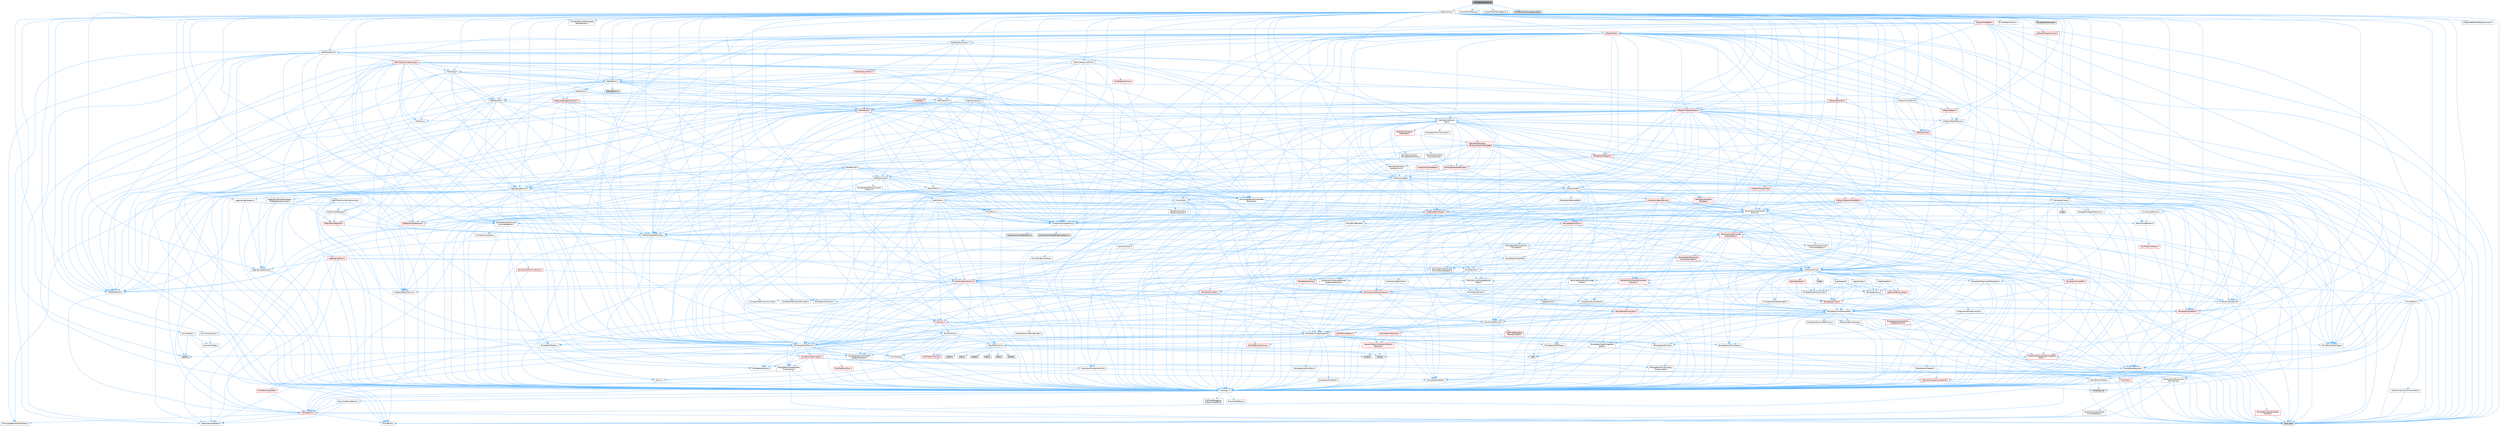 digraph "VVMVerseFunction.h"
{
 // INTERACTIVE_SVG=YES
 // LATEX_PDF_SIZE
  bgcolor="transparent";
  edge [fontname=Helvetica,fontsize=10,labelfontname=Helvetica,labelfontsize=10];
  node [fontname=Helvetica,fontsize=10,shape=box,height=0.2,width=0.4];
  Node1 [id="Node000001",label="VVMVerseFunction.h",height=0.2,width=0.4,color="gray40", fillcolor="grey60", style="filled", fontcolor="black",tooltip=" "];
  Node1 -> Node2 [id="edge1_Node000001_Node000002",color="steelblue1",style="solid",tooltip=" "];
  Node2 [id="Node000002",label="UObject/Class.h",height=0.2,width=0.4,color="grey40", fillcolor="white", style="filled",URL="$d4/d05/Class_8h.html",tooltip=" "];
  Node2 -> Node3 [id="edge2_Node000002_Node000003",color="steelblue1",style="solid",tooltip=" "];
  Node3 [id="Node000003",label="Concepts/GetTypeHashable.h",height=0.2,width=0.4,color="grey40", fillcolor="white", style="filled",URL="$d3/da2/GetTypeHashable_8h.html",tooltip=" "];
  Node3 -> Node4 [id="edge3_Node000003_Node000004",color="steelblue1",style="solid",tooltip=" "];
  Node4 [id="Node000004",label="CoreTypes.h",height=0.2,width=0.4,color="grey40", fillcolor="white", style="filled",URL="$dc/dec/CoreTypes_8h.html",tooltip=" "];
  Node4 -> Node5 [id="edge4_Node000004_Node000005",color="steelblue1",style="solid",tooltip=" "];
  Node5 [id="Node000005",label="HAL/Platform.h",height=0.2,width=0.4,color="red", fillcolor="#FFF0F0", style="filled",URL="$d9/dd0/Platform_8h.html",tooltip=" "];
  Node5 -> Node6 [id="edge5_Node000005_Node000006",color="steelblue1",style="solid",tooltip=" "];
  Node6 [id="Node000006",label="Misc/Build.h",height=0.2,width=0.4,color="grey40", fillcolor="white", style="filled",URL="$d3/dbb/Build_8h.html",tooltip=" "];
  Node5 -> Node7 [id="edge6_Node000005_Node000007",color="steelblue1",style="solid",tooltip=" "];
  Node7 [id="Node000007",label="Misc/LargeWorldCoordinates.h",height=0.2,width=0.4,color="grey40", fillcolor="white", style="filled",URL="$d2/dcb/LargeWorldCoordinates_8h.html",tooltip=" "];
  Node5 -> Node8 [id="edge7_Node000005_Node000008",color="steelblue1",style="solid",tooltip=" "];
  Node8 [id="Node000008",label="type_traits",height=0.2,width=0.4,color="grey60", fillcolor="#E0E0E0", style="filled",tooltip=" "];
  Node5 -> Node9 [id="edge8_Node000005_Node000009",color="steelblue1",style="solid",tooltip=" "];
  Node9 [id="Node000009",label="PreprocessorHelpers.h",height=0.2,width=0.4,color="grey40", fillcolor="white", style="filled",URL="$db/ddb/PreprocessorHelpers_8h.html",tooltip=" "];
  Node4 -> Node15 [id="edge9_Node000004_Node000015",color="steelblue1",style="solid",tooltip=" "];
  Node15 [id="Node000015",label="ProfilingDebugging\l/UMemoryDefines.h",height=0.2,width=0.4,color="grey40", fillcolor="white", style="filled",URL="$d2/da2/UMemoryDefines_8h.html",tooltip=" "];
  Node4 -> Node16 [id="edge10_Node000004_Node000016",color="steelblue1",style="solid",tooltip=" "];
  Node16 [id="Node000016",label="Misc/CoreMiscDefines.h",height=0.2,width=0.4,color="grey40", fillcolor="white", style="filled",URL="$da/d38/CoreMiscDefines_8h.html",tooltip=" "];
  Node16 -> Node5 [id="edge11_Node000016_Node000005",color="steelblue1",style="solid",tooltip=" "];
  Node16 -> Node9 [id="edge12_Node000016_Node000009",color="steelblue1",style="solid",tooltip=" "];
  Node4 -> Node17 [id="edge13_Node000004_Node000017",color="steelblue1",style="solid",tooltip=" "];
  Node17 [id="Node000017",label="Misc/CoreDefines.h",height=0.2,width=0.4,color="grey40", fillcolor="white", style="filled",URL="$d3/dd2/CoreDefines_8h.html",tooltip=" "];
  Node3 -> Node18 [id="edge14_Node000003_Node000018",color="steelblue1",style="solid",tooltip=" "];
  Node18 [id="Node000018",label="Templates/TypeHash.h",height=0.2,width=0.4,color="red", fillcolor="#FFF0F0", style="filled",URL="$d1/d62/TypeHash_8h.html",tooltip=" "];
  Node18 -> Node4 [id="edge15_Node000018_Node000004",color="steelblue1",style="solid",tooltip=" "];
  Node18 -> Node19 [id="edge16_Node000018_Node000019",color="steelblue1",style="solid",tooltip=" "];
  Node19 [id="Node000019",label="Templates/Requires.h",height=0.2,width=0.4,color="grey40", fillcolor="white", style="filled",URL="$dc/d96/Requires_8h.html",tooltip=" "];
  Node19 -> Node20 [id="edge17_Node000019_Node000020",color="steelblue1",style="solid",tooltip=" "];
  Node20 [id="Node000020",label="Templates/EnableIf.h",height=0.2,width=0.4,color="grey40", fillcolor="white", style="filled",URL="$d7/d60/EnableIf_8h.html",tooltip=" "];
  Node20 -> Node4 [id="edge18_Node000020_Node000004",color="steelblue1",style="solid",tooltip=" "];
  Node19 -> Node8 [id="edge19_Node000019_Node000008",color="steelblue1",style="solid",tooltip=" "];
  Node18 -> Node21 [id="edge20_Node000018_Node000021",color="steelblue1",style="solid",tooltip=" "];
  Node21 [id="Node000021",label="Misc/Crc.h",height=0.2,width=0.4,color="red", fillcolor="#FFF0F0", style="filled",URL="$d4/dd2/Crc_8h.html",tooltip=" "];
  Node21 -> Node4 [id="edge21_Node000021_Node000004",color="steelblue1",style="solid",tooltip=" "];
  Node21 -> Node22 [id="edge22_Node000021_Node000022",color="steelblue1",style="solid",tooltip=" "];
  Node22 [id="Node000022",label="HAL/PlatformString.h",height=0.2,width=0.4,color="red", fillcolor="#FFF0F0", style="filled",URL="$db/db5/PlatformString_8h.html",tooltip=" "];
  Node22 -> Node4 [id="edge23_Node000022_Node000004",color="steelblue1",style="solid",tooltip=" "];
  Node21 -> Node24 [id="edge24_Node000021_Node000024",color="steelblue1",style="solid",tooltip=" "];
  Node24 [id="Node000024",label="Misc/AssertionMacros.h",height=0.2,width=0.4,color="grey40", fillcolor="white", style="filled",URL="$d0/dfa/AssertionMacros_8h.html",tooltip=" "];
  Node24 -> Node4 [id="edge25_Node000024_Node000004",color="steelblue1",style="solid",tooltip=" "];
  Node24 -> Node5 [id="edge26_Node000024_Node000005",color="steelblue1",style="solid",tooltip=" "];
  Node24 -> Node25 [id="edge27_Node000024_Node000025",color="steelblue1",style="solid",tooltip=" "];
  Node25 [id="Node000025",label="HAL/PlatformMisc.h",height=0.2,width=0.4,color="red", fillcolor="#FFF0F0", style="filled",URL="$d0/df5/PlatformMisc_8h.html",tooltip=" "];
  Node25 -> Node4 [id="edge28_Node000025_Node000004",color="steelblue1",style="solid",tooltip=" "];
  Node24 -> Node9 [id="edge29_Node000024_Node000009",color="steelblue1",style="solid",tooltip=" "];
  Node24 -> Node20 [id="edge30_Node000024_Node000020",color="steelblue1",style="solid",tooltip=" "];
  Node24 -> Node61 [id="edge31_Node000024_Node000061",color="steelblue1",style="solid",tooltip=" "];
  Node61 [id="Node000061",label="Templates/IsArrayOrRefOf\lTypeByPredicate.h",height=0.2,width=0.4,color="grey40", fillcolor="white", style="filled",URL="$d6/da1/IsArrayOrRefOfTypeByPredicate_8h.html",tooltip=" "];
  Node61 -> Node4 [id="edge32_Node000061_Node000004",color="steelblue1",style="solid",tooltip=" "];
  Node24 -> Node62 [id="edge33_Node000024_Node000062",color="steelblue1",style="solid",tooltip=" "];
  Node62 [id="Node000062",label="Templates/IsValidVariadic\lFunctionArg.h",height=0.2,width=0.4,color="grey40", fillcolor="white", style="filled",URL="$d0/dc8/IsValidVariadicFunctionArg_8h.html",tooltip=" "];
  Node62 -> Node4 [id="edge34_Node000062_Node000004",color="steelblue1",style="solid",tooltip=" "];
  Node62 -> Node63 [id="edge35_Node000062_Node000063",color="steelblue1",style="solid",tooltip=" "];
  Node63 [id="Node000063",label="IsEnum.h",height=0.2,width=0.4,color="grey40", fillcolor="white", style="filled",URL="$d4/de5/IsEnum_8h.html",tooltip=" "];
  Node62 -> Node8 [id="edge36_Node000062_Node000008",color="steelblue1",style="solid",tooltip=" "];
  Node24 -> Node64 [id="edge37_Node000024_Node000064",color="steelblue1",style="solid",tooltip=" "];
  Node64 [id="Node000064",label="Traits/IsCharEncodingCompatible\lWith.h",height=0.2,width=0.4,color="red", fillcolor="#FFF0F0", style="filled",URL="$df/dd1/IsCharEncodingCompatibleWith_8h.html",tooltip=" "];
  Node64 -> Node8 [id="edge38_Node000064_Node000008",color="steelblue1",style="solid",tooltip=" "];
  Node24 -> Node66 [id="edge39_Node000024_Node000066",color="steelblue1",style="solid",tooltip=" "];
  Node66 [id="Node000066",label="Misc/VarArgs.h",height=0.2,width=0.4,color="grey40", fillcolor="white", style="filled",URL="$d5/d6f/VarArgs_8h.html",tooltip=" "];
  Node66 -> Node4 [id="edge40_Node000066_Node000004",color="steelblue1",style="solid",tooltip=" "];
  Node24 -> Node67 [id="edge41_Node000024_Node000067",color="steelblue1",style="solid",tooltip=" "];
  Node67 [id="Node000067",label="String/FormatStringSan.h",height=0.2,width=0.4,color="red", fillcolor="#FFF0F0", style="filled",URL="$d3/d8b/FormatStringSan_8h.html",tooltip=" "];
  Node67 -> Node8 [id="edge42_Node000067_Node000008",color="steelblue1",style="solid",tooltip=" "];
  Node67 -> Node4 [id="edge43_Node000067_Node000004",color="steelblue1",style="solid",tooltip=" "];
  Node67 -> Node19 [id="edge44_Node000067_Node000019",color="steelblue1",style="solid",tooltip=" "];
  Node67 -> Node68 [id="edge45_Node000067_Node000068",color="steelblue1",style="solid",tooltip=" "];
  Node68 [id="Node000068",label="Templates/Identity.h",height=0.2,width=0.4,color="grey40", fillcolor="white", style="filled",URL="$d0/dd5/Identity_8h.html",tooltip=" "];
  Node67 -> Node62 [id="edge46_Node000067_Node000062",color="steelblue1",style="solid",tooltip=" "];
  Node67 -> Node33 [id="edge47_Node000067_Node000033",color="steelblue1",style="solid",tooltip=" "];
  Node33 [id="Node000033",label="Containers/ContainersFwd.h",height=0.2,width=0.4,color="grey40", fillcolor="white", style="filled",URL="$d4/d0a/ContainersFwd_8h.html",tooltip=" "];
  Node33 -> Node5 [id="edge48_Node000033_Node000005",color="steelblue1",style="solid",tooltip=" "];
  Node33 -> Node4 [id="edge49_Node000033_Node000004",color="steelblue1",style="solid",tooltip=" "];
  Node33 -> Node30 [id="edge50_Node000033_Node000030",color="steelblue1",style="solid",tooltip=" "];
  Node30 [id="Node000030",label="Traits/IsContiguousContainer.h",height=0.2,width=0.4,color="red", fillcolor="#FFF0F0", style="filled",URL="$d5/d3c/IsContiguousContainer_8h.html",tooltip=" "];
  Node30 -> Node4 [id="edge51_Node000030_Node000004",color="steelblue1",style="solid",tooltip=" "];
  Node30 -> Node29 [id="edge52_Node000030_Node000029",color="steelblue1",style="solid",tooltip=" "];
  Node29 [id="Node000029",label="initializer_list",height=0.2,width=0.4,color="grey60", fillcolor="#E0E0E0", style="filled",tooltip=" "];
  Node24 -> Node72 [id="edge53_Node000024_Node000072",color="steelblue1",style="solid",tooltip=" "];
  Node72 [id="Node000072",label="atomic",height=0.2,width=0.4,color="grey60", fillcolor="#E0E0E0", style="filled",tooltip=" "];
  Node21 -> Node73 [id="edge54_Node000021_Node000073",color="steelblue1",style="solid",tooltip=" "];
  Node73 [id="Node000073",label="Misc/CString.h",height=0.2,width=0.4,color="grey40", fillcolor="white", style="filled",URL="$d2/d49/CString_8h.html",tooltip=" "];
  Node73 -> Node4 [id="edge55_Node000073_Node000004",color="steelblue1",style="solid",tooltip=" "];
  Node73 -> Node37 [id="edge56_Node000073_Node000037",color="steelblue1",style="solid",tooltip=" "];
  Node37 [id="Node000037",label="HAL/PlatformCrt.h",height=0.2,width=0.4,color="grey40", fillcolor="white", style="filled",URL="$d8/d75/PlatformCrt_8h.html",tooltip=" "];
  Node37 -> Node38 [id="edge57_Node000037_Node000038",color="steelblue1",style="solid",tooltip=" "];
  Node38 [id="Node000038",label="new",height=0.2,width=0.4,color="grey60", fillcolor="#E0E0E0", style="filled",tooltip=" "];
  Node37 -> Node39 [id="edge58_Node000037_Node000039",color="steelblue1",style="solid",tooltip=" "];
  Node39 [id="Node000039",label="wchar.h",height=0.2,width=0.4,color="grey60", fillcolor="#E0E0E0", style="filled",tooltip=" "];
  Node37 -> Node40 [id="edge59_Node000037_Node000040",color="steelblue1",style="solid",tooltip=" "];
  Node40 [id="Node000040",label="stddef.h",height=0.2,width=0.4,color="grey60", fillcolor="#E0E0E0", style="filled",tooltip=" "];
  Node37 -> Node41 [id="edge60_Node000037_Node000041",color="steelblue1",style="solid",tooltip=" "];
  Node41 [id="Node000041",label="stdlib.h",height=0.2,width=0.4,color="grey60", fillcolor="#E0E0E0", style="filled",tooltip=" "];
  Node37 -> Node42 [id="edge61_Node000037_Node000042",color="steelblue1",style="solid",tooltip=" "];
  Node42 [id="Node000042",label="stdio.h",height=0.2,width=0.4,color="grey60", fillcolor="#E0E0E0", style="filled",tooltip=" "];
  Node37 -> Node43 [id="edge62_Node000037_Node000043",color="steelblue1",style="solid",tooltip=" "];
  Node43 [id="Node000043",label="stdarg.h",height=0.2,width=0.4,color="grey60", fillcolor="#E0E0E0", style="filled",tooltip=" "];
  Node37 -> Node44 [id="edge63_Node000037_Node000044",color="steelblue1",style="solid",tooltip=" "];
  Node44 [id="Node000044",label="math.h",height=0.2,width=0.4,color="grey60", fillcolor="#E0E0E0", style="filled",tooltip=" "];
  Node37 -> Node45 [id="edge64_Node000037_Node000045",color="steelblue1",style="solid",tooltip=" "];
  Node45 [id="Node000045",label="float.h",height=0.2,width=0.4,color="grey60", fillcolor="#E0E0E0", style="filled",tooltip=" "];
  Node37 -> Node46 [id="edge65_Node000037_Node000046",color="steelblue1",style="solid",tooltip=" "];
  Node46 [id="Node000046",label="string.h",height=0.2,width=0.4,color="grey60", fillcolor="#E0E0E0", style="filled",tooltip=" "];
  Node73 -> Node22 [id="edge66_Node000073_Node000022",color="steelblue1",style="solid",tooltip=" "];
  Node73 -> Node24 [id="edge67_Node000073_Node000024",color="steelblue1",style="solid",tooltip=" "];
  Node73 -> Node74 [id="edge68_Node000073_Node000074",color="steelblue1",style="solid",tooltip=" "];
  Node74 [id="Node000074",label="Misc/Char.h",height=0.2,width=0.4,color="red", fillcolor="#FFF0F0", style="filled",URL="$d0/d58/Char_8h.html",tooltip=" "];
  Node74 -> Node4 [id="edge69_Node000074_Node000004",color="steelblue1",style="solid",tooltip=" "];
  Node74 -> Node8 [id="edge70_Node000074_Node000008",color="steelblue1",style="solid",tooltip=" "];
  Node73 -> Node66 [id="edge71_Node000073_Node000066",color="steelblue1",style="solid",tooltip=" "];
  Node73 -> Node61 [id="edge72_Node000073_Node000061",color="steelblue1",style="solid",tooltip=" "];
  Node73 -> Node62 [id="edge73_Node000073_Node000062",color="steelblue1",style="solid",tooltip=" "];
  Node73 -> Node64 [id="edge74_Node000073_Node000064",color="steelblue1",style="solid",tooltip=" "];
  Node21 -> Node74 [id="edge75_Node000021_Node000074",color="steelblue1",style="solid",tooltip=" "];
  Node21 -> Node78 [id="edge76_Node000021_Node000078",color="steelblue1",style="solid",tooltip=" "];
  Node78 [id="Node000078",label="Templates/UnrealTypeTraits.h",height=0.2,width=0.4,color="grey40", fillcolor="white", style="filled",URL="$d2/d2d/UnrealTypeTraits_8h.html",tooltip=" "];
  Node78 -> Node4 [id="edge77_Node000078_Node000004",color="steelblue1",style="solid",tooltip=" "];
  Node78 -> Node79 [id="edge78_Node000078_Node000079",color="steelblue1",style="solid",tooltip=" "];
  Node79 [id="Node000079",label="Templates/IsPointer.h",height=0.2,width=0.4,color="grey40", fillcolor="white", style="filled",URL="$d7/d05/IsPointer_8h.html",tooltip=" "];
  Node79 -> Node4 [id="edge79_Node000079_Node000004",color="steelblue1",style="solid",tooltip=" "];
  Node78 -> Node24 [id="edge80_Node000078_Node000024",color="steelblue1",style="solid",tooltip=" "];
  Node78 -> Node80 [id="edge81_Node000078_Node000080",color="steelblue1",style="solid",tooltip=" "];
  Node80 [id="Node000080",label="Templates/AndOrNot.h",height=0.2,width=0.4,color="grey40", fillcolor="white", style="filled",URL="$db/d0a/AndOrNot_8h.html",tooltip=" "];
  Node80 -> Node4 [id="edge82_Node000080_Node000004",color="steelblue1",style="solid",tooltip=" "];
  Node78 -> Node20 [id="edge83_Node000078_Node000020",color="steelblue1",style="solid",tooltip=" "];
  Node78 -> Node81 [id="edge84_Node000078_Node000081",color="steelblue1",style="solid",tooltip=" "];
  Node81 [id="Node000081",label="Templates/IsArithmetic.h",height=0.2,width=0.4,color="grey40", fillcolor="white", style="filled",URL="$d2/d5d/IsArithmetic_8h.html",tooltip=" "];
  Node81 -> Node4 [id="edge85_Node000081_Node000004",color="steelblue1",style="solid",tooltip=" "];
  Node78 -> Node63 [id="edge86_Node000078_Node000063",color="steelblue1",style="solid",tooltip=" "];
  Node78 -> Node82 [id="edge87_Node000078_Node000082",color="steelblue1",style="solid",tooltip=" "];
  Node82 [id="Node000082",label="Templates/Models.h",height=0.2,width=0.4,color="grey40", fillcolor="white", style="filled",URL="$d3/d0c/Models_8h.html",tooltip=" "];
  Node82 -> Node68 [id="edge88_Node000082_Node000068",color="steelblue1",style="solid",tooltip=" "];
  Node78 -> Node83 [id="edge89_Node000078_Node000083",color="steelblue1",style="solid",tooltip=" "];
  Node83 [id="Node000083",label="Templates/IsPODType.h",height=0.2,width=0.4,color="grey40", fillcolor="white", style="filled",URL="$d7/db1/IsPODType_8h.html",tooltip=" "];
  Node83 -> Node4 [id="edge90_Node000083_Node000004",color="steelblue1",style="solid",tooltip=" "];
  Node78 -> Node84 [id="edge91_Node000078_Node000084",color="steelblue1",style="solid",tooltip=" "];
  Node84 [id="Node000084",label="Templates/IsUECoreType.h",height=0.2,width=0.4,color="grey40", fillcolor="white", style="filled",URL="$d1/db8/IsUECoreType_8h.html",tooltip=" "];
  Node84 -> Node4 [id="edge92_Node000084_Node000004",color="steelblue1",style="solid",tooltip=" "];
  Node84 -> Node8 [id="edge93_Node000084_Node000008",color="steelblue1",style="solid",tooltip=" "];
  Node78 -> Node85 [id="edge94_Node000078_Node000085",color="steelblue1",style="solid",tooltip=" "];
  Node85 [id="Node000085",label="Templates/IsTriviallyCopy\lConstructible.h",height=0.2,width=0.4,color="grey40", fillcolor="white", style="filled",URL="$d3/d78/IsTriviallyCopyConstructible_8h.html",tooltip=" "];
  Node85 -> Node4 [id="edge95_Node000085_Node000004",color="steelblue1",style="solid",tooltip=" "];
  Node85 -> Node8 [id="edge96_Node000085_Node000008",color="steelblue1",style="solid",tooltip=" "];
  Node18 -> Node8 [id="edge97_Node000018_Node000008",color="steelblue1",style="solid",tooltip=" "];
  Node2 -> Node87 [id="edge98_Node000002_Node000087",color="steelblue1",style="solid",tooltip=" "];
  Node87 [id="Node000087",label="Concepts/StaticClassProvider.h",height=0.2,width=0.4,color="grey40", fillcolor="white", style="filled",URL="$dd/d83/StaticClassProvider_8h.html",tooltip=" "];
  Node2 -> Node88 [id="edge99_Node000002_Node000088",color="steelblue1",style="solid",tooltip=" "];
  Node88 [id="Node000088",label="Concepts/StaticStructProvider.h",height=0.2,width=0.4,color="grey40", fillcolor="white", style="filled",URL="$d5/d77/StaticStructProvider_8h.html",tooltip=" "];
  Node2 -> Node89 [id="edge100_Node000002_Node000089",color="steelblue1",style="solid",tooltip=" "];
  Node89 [id="Node000089",label="Concepts/StructSerializable\lWithDefaults.h",height=0.2,width=0.4,color="grey40", fillcolor="white", style="filled",URL="$d5/ddc/StructSerializableWithDefaults_8h.html",tooltip=" "];
  Node2 -> Node90 [id="edge101_Node000002_Node000090",color="steelblue1",style="solid",tooltip=" "];
  Node90 [id="Node000090",label="Containers/Array.h",height=0.2,width=0.4,color="grey40", fillcolor="white", style="filled",URL="$df/dd0/Array_8h.html",tooltip=" "];
  Node90 -> Node4 [id="edge102_Node000090_Node000004",color="steelblue1",style="solid",tooltip=" "];
  Node90 -> Node24 [id="edge103_Node000090_Node000024",color="steelblue1",style="solid",tooltip=" "];
  Node90 -> Node91 [id="edge104_Node000090_Node000091",color="steelblue1",style="solid",tooltip=" "];
  Node91 [id="Node000091",label="Misc/IntrusiveUnsetOptional\lState.h",height=0.2,width=0.4,color="grey40", fillcolor="white", style="filled",URL="$d2/d0a/IntrusiveUnsetOptionalState_8h.html",tooltip=" "];
  Node91 -> Node92 [id="edge105_Node000091_Node000092",color="steelblue1",style="solid",tooltip=" "];
  Node92 [id="Node000092",label="Misc/OptionalFwd.h",height=0.2,width=0.4,color="grey40", fillcolor="white", style="filled",URL="$dc/d50/OptionalFwd_8h.html",tooltip=" "];
  Node90 -> Node93 [id="edge106_Node000090_Node000093",color="steelblue1",style="solid",tooltip=" "];
  Node93 [id="Node000093",label="Misc/ReverseIterate.h",height=0.2,width=0.4,color="red", fillcolor="#FFF0F0", style="filled",URL="$db/de3/ReverseIterate_8h.html",tooltip=" "];
  Node93 -> Node5 [id="edge107_Node000093_Node000005",color="steelblue1",style="solid",tooltip=" "];
  Node90 -> Node95 [id="edge108_Node000090_Node000095",color="steelblue1",style="solid",tooltip=" "];
  Node95 [id="Node000095",label="HAL/UnrealMemory.h",height=0.2,width=0.4,color="grey40", fillcolor="white", style="filled",URL="$d9/d96/UnrealMemory_8h.html",tooltip=" "];
  Node95 -> Node4 [id="edge109_Node000095_Node000004",color="steelblue1",style="solid",tooltip=" "];
  Node95 -> Node96 [id="edge110_Node000095_Node000096",color="steelblue1",style="solid",tooltip=" "];
  Node96 [id="Node000096",label="GenericPlatform/GenericPlatform\lMemory.h",height=0.2,width=0.4,color="red", fillcolor="#FFF0F0", style="filled",URL="$dd/d22/GenericPlatformMemory_8h.html",tooltip=" "];
  Node96 -> Node4 [id="edge111_Node000096_Node000004",color="steelblue1",style="solid",tooltip=" "];
  Node96 -> Node22 [id="edge112_Node000096_Node000022",color="steelblue1",style="solid",tooltip=" "];
  Node96 -> Node46 [id="edge113_Node000096_Node000046",color="steelblue1",style="solid",tooltip=" "];
  Node96 -> Node39 [id="edge114_Node000096_Node000039",color="steelblue1",style="solid",tooltip=" "];
  Node95 -> Node97 [id="edge115_Node000095_Node000097",color="steelblue1",style="solid",tooltip=" "];
  Node97 [id="Node000097",label="HAL/MemoryBase.h",height=0.2,width=0.4,color="red", fillcolor="#FFF0F0", style="filled",URL="$d6/d9f/MemoryBase_8h.html",tooltip=" "];
  Node97 -> Node4 [id="edge116_Node000097_Node000004",color="steelblue1",style="solid",tooltip=" "];
  Node97 -> Node54 [id="edge117_Node000097_Node000054",color="steelblue1",style="solid",tooltip=" "];
  Node54 [id="Node000054",label="HAL/PlatformAtomics.h",height=0.2,width=0.4,color="red", fillcolor="#FFF0F0", style="filled",URL="$d3/d36/PlatformAtomics_8h.html",tooltip=" "];
  Node54 -> Node4 [id="edge118_Node000054_Node000004",color="steelblue1",style="solid",tooltip=" "];
  Node97 -> Node37 [id="edge119_Node000097_Node000037",color="steelblue1",style="solid",tooltip=" "];
  Node95 -> Node107 [id="edge120_Node000095_Node000107",color="steelblue1",style="solid",tooltip=" "];
  Node107 [id="Node000107",label="HAL/PlatformMemory.h",height=0.2,width=0.4,color="red", fillcolor="#FFF0F0", style="filled",URL="$de/d68/PlatformMemory_8h.html",tooltip=" "];
  Node107 -> Node4 [id="edge121_Node000107_Node000004",color="steelblue1",style="solid",tooltip=" "];
  Node107 -> Node96 [id="edge122_Node000107_Node000096",color="steelblue1",style="solid",tooltip=" "];
  Node95 -> Node109 [id="edge123_Node000095_Node000109",color="steelblue1",style="solid",tooltip=" "];
  Node109 [id="Node000109",label="ProfilingDebugging\l/MemoryTrace.h",height=0.2,width=0.4,color="red", fillcolor="#FFF0F0", style="filled",URL="$da/dd7/MemoryTrace_8h.html",tooltip=" "];
  Node109 -> Node5 [id="edge124_Node000109_Node000005",color="steelblue1",style="solid",tooltip=" "];
  Node109 -> Node49 [id="edge125_Node000109_Node000049",color="steelblue1",style="solid",tooltip=" "];
  Node49 [id="Node000049",label="Misc/EnumClassFlags.h",height=0.2,width=0.4,color="grey40", fillcolor="white", style="filled",URL="$d8/de7/EnumClassFlags_8h.html",tooltip=" "];
  Node95 -> Node79 [id="edge126_Node000095_Node000079",color="steelblue1",style="solid",tooltip=" "];
  Node90 -> Node78 [id="edge127_Node000090_Node000078",color="steelblue1",style="solid",tooltip=" "];
  Node90 -> Node110 [id="edge128_Node000090_Node000110",color="steelblue1",style="solid",tooltip=" "];
  Node110 [id="Node000110",label="Templates/UnrealTemplate.h",height=0.2,width=0.4,color="grey40", fillcolor="white", style="filled",URL="$d4/d24/UnrealTemplate_8h.html",tooltip=" "];
  Node110 -> Node4 [id="edge129_Node000110_Node000004",color="steelblue1",style="solid",tooltip=" "];
  Node110 -> Node79 [id="edge130_Node000110_Node000079",color="steelblue1",style="solid",tooltip=" "];
  Node110 -> Node95 [id="edge131_Node000110_Node000095",color="steelblue1",style="solid",tooltip=" "];
  Node110 -> Node111 [id="edge132_Node000110_Node000111",color="steelblue1",style="solid",tooltip=" "];
  Node111 [id="Node000111",label="Templates/CopyQualifiers\lAndRefsFromTo.h",height=0.2,width=0.4,color="red", fillcolor="#FFF0F0", style="filled",URL="$d3/db3/CopyQualifiersAndRefsFromTo_8h.html",tooltip=" "];
  Node110 -> Node78 [id="edge133_Node000110_Node000078",color="steelblue1",style="solid",tooltip=" "];
  Node110 -> Node113 [id="edge134_Node000110_Node000113",color="steelblue1",style="solid",tooltip=" "];
  Node113 [id="Node000113",label="Templates/RemoveReference.h",height=0.2,width=0.4,color="grey40", fillcolor="white", style="filled",URL="$da/dbe/RemoveReference_8h.html",tooltip=" "];
  Node113 -> Node4 [id="edge135_Node000113_Node000004",color="steelblue1",style="solid",tooltip=" "];
  Node110 -> Node19 [id="edge136_Node000110_Node000019",color="steelblue1",style="solid",tooltip=" "];
  Node110 -> Node114 [id="edge137_Node000110_Node000114",color="steelblue1",style="solid",tooltip=" "];
  Node114 [id="Node000114",label="Templates/TypeCompatible\lBytes.h",height=0.2,width=0.4,color="grey40", fillcolor="white", style="filled",URL="$df/d0a/TypeCompatibleBytes_8h.html",tooltip=" "];
  Node114 -> Node4 [id="edge138_Node000114_Node000004",color="steelblue1",style="solid",tooltip=" "];
  Node114 -> Node46 [id="edge139_Node000114_Node000046",color="steelblue1",style="solid",tooltip=" "];
  Node114 -> Node38 [id="edge140_Node000114_Node000038",color="steelblue1",style="solid",tooltip=" "];
  Node114 -> Node8 [id="edge141_Node000114_Node000008",color="steelblue1",style="solid",tooltip=" "];
  Node110 -> Node68 [id="edge142_Node000110_Node000068",color="steelblue1",style="solid",tooltip=" "];
  Node110 -> Node30 [id="edge143_Node000110_Node000030",color="steelblue1",style="solid",tooltip=" "];
  Node110 -> Node115 [id="edge144_Node000110_Node000115",color="steelblue1",style="solid",tooltip=" "];
  Node115 [id="Node000115",label="Traits/UseBitwiseSwap.h",height=0.2,width=0.4,color="grey40", fillcolor="white", style="filled",URL="$db/df3/UseBitwiseSwap_8h.html",tooltip=" "];
  Node115 -> Node4 [id="edge145_Node000115_Node000004",color="steelblue1",style="solid",tooltip=" "];
  Node115 -> Node8 [id="edge146_Node000115_Node000008",color="steelblue1",style="solid",tooltip=" "];
  Node110 -> Node8 [id="edge147_Node000110_Node000008",color="steelblue1",style="solid",tooltip=" "];
  Node90 -> Node116 [id="edge148_Node000090_Node000116",color="steelblue1",style="solid",tooltip=" "];
  Node116 [id="Node000116",label="Containers/AllowShrinking.h",height=0.2,width=0.4,color="grey40", fillcolor="white", style="filled",URL="$d7/d1a/AllowShrinking_8h.html",tooltip=" "];
  Node116 -> Node4 [id="edge149_Node000116_Node000004",color="steelblue1",style="solid",tooltip=" "];
  Node90 -> Node117 [id="edge150_Node000090_Node000117",color="steelblue1",style="solid",tooltip=" "];
  Node117 [id="Node000117",label="Containers/ContainerAllocation\lPolicies.h",height=0.2,width=0.4,color="red", fillcolor="#FFF0F0", style="filled",URL="$d7/dff/ContainerAllocationPolicies_8h.html",tooltip=" "];
  Node117 -> Node4 [id="edge151_Node000117_Node000004",color="steelblue1",style="solid",tooltip=" "];
  Node117 -> Node117 [id="edge152_Node000117_Node000117",color="steelblue1",style="solid",tooltip=" "];
  Node117 -> Node119 [id="edge153_Node000117_Node000119",color="steelblue1",style="solid",tooltip=" "];
  Node119 [id="Node000119",label="HAL/PlatformMath.h",height=0.2,width=0.4,color="red", fillcolor="#FFF0F0", style="filled",URL="$dc/d53/PlatformMath_8h.html",tooltip=" "];
  Node119 -> Node4 [id="edge154_Node000119_Node000004",color="steelblue1",style="solid",tooltip=" "];
  Node117 -> Node95 [id="edge155_Node000117_Node000095",color="steelblue1",style="solid",tooltip=" "];
  Node117 -> Node24 [id="edge156_Node000117_Node000024",color="steelblue1",style="solid",tooltip=" "];
  Node117 -> Node128 [id="edge157_Node000117_Node000128",color="steelblue1",style="solid",tooltip=" "];
  Node128 [id="Node000128",label="Templates/MemoryOps.h",height=0.2,width=0.4,color="red", fillcolor="#FFF0F0", style="filled",URL="$db/dea/MemoryOps_8h.html",tooltip=" "];
  Node128 -> Node4 [id="edge158_Node000128_Node000004",color="steelblue1",style="solid",tooltip=" "];
  Node128 -> Node95 [id="edge159_Node000128_Node000095",color="steelblue1",style="solid",tooltip=" "];
  Node128 -> Node85 [id="edge160_Node000128_Node000085",color="steelblue1",style="solid",tooltip=" "];
  Node128 -> Node19 [id="edge161_Node000128_Node000019",color="steelblue1",style="solid",tooltip=" "];
  Node128 -> Node78 [id="edge162_Node000128_Node000078",color="steelblue1",style="solid",tooltip=" "];
  Node128 -> Node115 [id="edge163_Node000128_Node000115",color="steelblue1",style="solid",tooltip=" "];
  Node128 -> Node38 [id="edge164_Node000128_Node000038",color="steelblue1",style="solid",tooltip=" "];
  Node128 -> Node8 [id="edge165_Node000128_Node000008",color="steelblue1",style="solid",tooltip=" "];
  Node117 -> Node114 [id="edge166_Node000117_Node000114",color="steelblue1",style="solid",tooltip=" "];
  Node117 -> Node8 [id="edge167_Node000117_Node000008",color="steelblue1",style="solid",tooltip=" "];
  Node90 -> Node129 [id="edge168_Node000090_Node000129",color="steelblue1",style="solid",tooltip=" "];
  Node129 [id="Node000129",label="Containers/ContainerElement\lTypeCompatibility.h",height=0.2,width=0.4,color="grey40", fillcolor="white", style="filled",URL="$df/ddf/ContainerElementTypeCompatibility_8h.html",tooltip=" "];
  Node129 -> Node4 [id="edge169_Node000129_Node000004",color="steelblue1",style="solid",tooltip=" "];
  Node129 -> Node78 [id="edge170_Node000129_Node000078",color="steelblue1",style="solid",tooltip=" "];
  Node90 -> Node130 [id="edge171_Node000090_Node000130",color="steelblue1",style="solid",tooltip=" "];
  Node130 [id="Node000130",label="Serialization/Archive.h",height=0.2,width=0.4,color="red", fillcolor="#FFF0F0", style="filled",URL="$d7/d3b/Archive_8h.html",tooltip=" "];
  Node130 -> Node4 [id="edge172_Node000130_Node000004",color="steelblue1",style="solid",tooltip=" "];
  Node130 -> Node34 [id="edge173_Node000130_Node000034",color="steelblue1",style="solid",tooltip=" "];
  Node34 [id="Node000034",label="Math/MathFwd.h",height=0.2,width=0.4,color="grey40", fillcolor="white", style="filled",URL="$d2/d10/MathFwd_8h.html",tooltip=" "];
  Node34 -> Node5 [id="edge174_Node000034_Node000005",color="steelblue1",style="solid",tooltip=" "];
  Node130 -> Node24 [id="edge175_Node000130_Node000024",color="steelblue1",style="solid",tooltip=" "];
  Node130 -> Node6 [id="edge176_Node000130_Node000006",color="steelblue1",style="solid",tooltip=" "];
  Node130 -> Node66 [id="edge177_Node000130_Node000066",color="steelblue1",style="solid",tooltip=" "];
  Node130 -> Node20 [id="edge178_Node000130_Node000020",color="steelblue1",style="solid",tooltip=" "];
  Node130 -> Node61 [id="edge179_Node000130_Node000061",color="steelblue1",style="solid",tooltip=" "];
  Node130 -> Node62 [id="edge180_Node000130_Node000062",color="steelblue1",style="solid",tooltip=" "];
  Node130 -> Node110 [id="edge181_Node000130_Node000110",color="steelblue1",style="solid",tooltip=" "];
  Node130 -> Node64 [id="edge182_Node000130_Node000064",color="steelblue1",style="solid",tooltip=" "];
  Node130 -> Node139 [id="edge183_Node000130_Node000139",color="steelblue1",style="solid",tooltip=" "];
  Node139 [id="Node000139",label="UObject/ObjectVersion.h",height=0.2,width=0.4,color="grey40", fillcolor="white", style="filled",URL="$da/d63/ObjectVersion_8h.html",tooltip=" "];
  Node139 -> Node4 [id="edge184_Node000139_Node000004",color="steelblue1",style="solid",tooltip=" "];
  Node90 -> Node140 [id="edge185_Node000090_Node000140",color="steelblue1",style="solid",tooltip=" "];
  Node140 [id="Node000140",label="Serialization/MemoryImage\lWriter.h",height=0.2,width=0.4,color="grey40", fillcolor="white", style="filled",URL="$d0/d08/MemoryImageWriter_8h.html",tooltip=" "];
  Node140 -> Node4 [id="edge186_Node000140_Node000004",color="steelblue1",style="solid",tooltip=" "];
  Node140 -> Node141 [id="edge187_Node000140_Node000141",color="steelblue1",style="solid",tooltip=" "];
  Node141 [id="Node000141",label="Serialization/MemoryLayout.h",height=0.2,width=0.4,color="red", fillcolor="#FFF0F0", style="filled",URL="$d7/d66/MemoryLayout_8h.html",tooltip=" "];
  Node141 -> Node87 [id="edge188_Node000141_Node000087",color="steelblue1",style="solid",tooltip=" "];
  Node141 -> Node88 [id="edge189_Node000141_Node000088",color="steelblue1",style="solid",tooltip=" "];
  Node141 -> Node142 [id="edge190_Node000141_Node000142",color="steelblue1",style="solid",tooltip=" "];
  Node142 [id="Node000142",label="Containers/EnumAsByte.h",height=0.2,width=0.4,color="grey40", fillcolor="white", style="filled",URL="$d6/d9a/EnumAsByte_8h.html",tooltip=" "];
  Node142 -> Node4 [id="edge191_Node000142_Node000004",color="steelblue1",style="solid",tooltip=" "];
  Node142 -> Node83 [id="edge192_Node000142_Node000083",color="steelblue1",style="solid",tooltip=" "];
  Node142 -> Node18 [id="edge193_Node000142_Node000018",color="steelblue1",style="solid",tooltip=" "];
  Node141 -> Node27 [id="edge194_Node000141_Node000027",color="steelblue1",style="solid",tooltip=" "];
  Node27 [id="Node000027",label="Containers/StringFwd.h",height=0.2,width=0.4,color="grey40", fillcolor="white", style="filled",URL="$df/d37/StringFwd_8h.html",tooltip=" "];
  Node27 -> Node4 [id="edge195_Node000027_Node000004",color="steelblue1",style="solid",tooltip=" "];
  Node27 -> Node28 [id="edge196_Node000027_Node000028",color="steelblue1",style="solid",tooltip=" "];
  Node28 [id="Node000028",label="Traits/ElementType.h",height=0.2,width=0.4,color="grey40", fillcolor="white", style="filled",URL="$d5/d4f/ElementType_8h.html",tooltip=" "];
  Node28 -> Node5 [id="edge197_Node000028_Node000005",color="steelblue1",style="solid",tooltip=" "];
  Node28 -> Node29 [id="edge198_Node000028_Node000029",color="steelblue1",style="solid",tooltip=" "];
  Node28 -> Node8 [id="edge199_Node000028_Node000008",color="steelblue1",style="solid",tooltip=" "];
  Node27 -> Node30 [id="edge200_Node000027_Node000030",color="steelblue1",style="solid",tooltip=" "];
  Node141 -> Node95 [id="edge201_Node000141_Node000095",color="steelblue1",style="solid",tooltip=" "];
  Node141 -> Node20 [id="edge202_Node000141_Node000020",color="steelblue1",style="solid",tooltip=" "];
  Node141 -> Node144 [id="edge203_Node000141_Node000144",color="steelblue1",style="solid",tooltip=" "];
  Node144 [id="Node000144",label="Templates/IsAbstract.h",height=0.2,width=0.4,color="grey40", fillcolor="white", style="filled",URL="$d8/db7/IsAbstract_8h.html",tooltip=" "];
  Node141 -> Node82 [id="edge204_Node000141_Node000082",color="steelblue1",style="solid",tooltip=" "];
  Node141 -> Node110 [id="edge205_Node000141_Node000110",color="steelblue1",style="solid",tooltip=" "];
  Node90 -> Node145 [id="edge206_Node000090_Node000145",color="steelblue1",style="solid",tooltip=" "];
  Node145 [id="Node000145",label="Algo/Heapify.h",height=0.2,width=0.4,color="grey40", fillcolor="white", style="filled",URL="$d0/d2a/Heapify_8h.html",tooltip=" "];
  Node145 -> Node146 [id="edge207_Node000145_Node000146",color="steelblue1",style="solid",tooltip=" "];
  Node146 [id="Node000146",label="Algo/Impl/BinaryHeap.h",height=0.2,width=0.4,color="red", fillcolor="#FFF0F0", style="filled",URL="$d7/da3/Algo_2Impl_2BinaryHeap_8h.html",tooltip=" "];
  Node146 -> Node147 [id="edge208_Node000146_Node000147",color="steelblue1",style="solid",tooltip=" "];
  Node147 [id="Node000147",label="Templates/Invoke.h",height=0.2,width=0.4,color="red", fillcolor="#FFF0F0", style="filled",URL="$d7/deb/Invoke_8h.html",tooltip=" "];
  Node147 -> Node4 [id="edge209_Node000147_Node000004",color="steelblue1",style="solid",tooltip=" "];
  Node147 -> Node110 [id="edge210_Node000147_Node000110",color="steelblue1",style="solid",tooltip=" "];
  Node147 -> Node8 [id="edge211_Node000147_Node000008",color="steelblue1",style="solid",tooltip=" "];
  Node146 -> Node8 [id="edge212_Node000146_Node000008",color="steelblue1",style="solid",tooltip=" "];
  Node145 -> Node151 [id="edge213_Node000145_Node000151",color="steelblue1",style="solid",tooltip=" "];
  Node151 [id="Node000151",label="Templates/IdentityFunctor.h",height=0.2,width=0.4,color="grey40", fillcolor="white", style="filled",URL="$d7/d2e/IdentityFunctor_8h.html",tooltip=" "];
  Node151 -> Node5 [id="edge214_Node000151_Node000005",color="steelblue1",style="solid",tooltip=" "];
  Node145 -> Node147 [id="edge215_Node000145_Node000147",color="steelblue1",style="solid",tooltip=" "];
  Node145 -> Node152 [id="edge216_Node000145_Node000152",color="steelblue1",style="solid",tooltip=" "];
  Node152 [id="Node000152",label="Templates/Less.h",height=0.2,width=0.4,color="grey40", fillcolor="white", style="filled",URL="$de/dc8/Less_8h.html",tooltip=" "];
  Node152 -> Node4 [id="edge217_Node000152_Node000004",color="steelblue1",style="solid",tooltip=" "];
  Node152 -> Node110 [id="edge218_Node000152_Node000110",color="steelblue1",style="solid",tooltip=" "];
  Node145 -> Node110 [id="edge219_Node000145_Node000110",color="steelblue1",style="solid",tooltip=" "];
  Node90 -> Node153 [id="edge220_Node000090_Node000153",color="steelblue1",style="solid",tooltip=" "];
  Node153 [id="Node000153",label="Algo/HeapSort.h",height=0.2,width=0.4,color="grey40", fillcolor="white", style="filled",URL="$d3/d92/HeapSort_8h.html",tooltip=" "];
  Node153 -> Node146 [id="edge221_Node000153_Node000146",color="steelblue1",style="solid",tooltip=" "];
  Node153 -> Node151 [id="edge222_Node000153_Node000151",color="steelblue1",style="solid",tooltip=" "];
  Node153 -> Node152 [id="edge223_Node000153_Node000152",color="steelblue1",style="solid",tooltip=" "];
  Node153 -> Node110 [id="edge224_Node000153_Node000110",color="steelblue1",style="solid",tooltip=" "];
  Node90 -> Node154 [id="edge225_Node000090_Node000154",color="steelblue1",style="solid",tooltip=" "];
  Node154 [id="Node000154",label="Algo/IsHeap.h",height=0.2,width=0.4,color="grey40", fillcolor="white", style="filled",URL="$de/d32/IsHeap_8h.html",tooltip=" "];
  Node154 -> Node146 [id="edge226_Node000154_Node000146",color="steelblue1",style="solid",tooltip=" "];
  Node154 -> Node151 [id="edge227_Node000154_Node000151",color="steelblue1",style="solid",tooltip=" "];
  Node154 -> Node147 [id="edge228_Node000154_Node000147",color="steelblue1",style="solid",tooltip=" "];
  Node154 -> Node152 [id="edge229_Node000154_Node000152",color="steelblue1",style="solid",tooltip=" "];
  Node154 -> Node110 [id="edge230_Node000154_Node000110",color="steelblue1",style="solid",tooltip=" "];
  Node90 -> Node146 [id="edge231_Node000090_Node000146",color="steelblue1",style="solid",tooltip=" "];
  Node90 -> Node155 [id="edge232_Node000090_Node000155",color="steelblue1",style="solid",tooltip=" "];
  Node155 [id="Node000155",label="Algo/StableSort.h",height=0.2,width=0.4,color="red", fillcolor="#FFF0F0", style="filled",URL="$d7/d3c/StableSort_8h.html",tooltip=" "];
  Node155 -> Node151 [id="edge233_Node000155_Node000151",color="steelblue1",style="solid",tooltip=" "];
  Node155 -> Node147 [id="edge234_Node000155_Node000147",color="steelblue1",style="solid",tooltip=" "];
  Node155 -> Node152 [id="edge235_Node000155_Node000152",color="steelblue1",style="solid",tooltip=" "];
  Node155 -> Node110 [id="edge236_Node000155_Node000110",color="steelblue1",style="solid",tooltip=" "];
  Node90 -> Node3 [id="edge237_Node000090_Node000003",color="steelblue1",style="solid",tooltip=" "];
  Node90 -> Node151 [id="edge238_Node000090_Node000151",color="steelblue1",style="solid",tooltip=" "];
  Node90 -> Node147 [id="edge239_Node000090_Node000147",color="steelblue1",style="solid",tooltip=" "];
  Node90 -> Node152 [id="edge240_Node000090_Node000152",color="steelblue1",style="solid",tooltip=" "];
  Node90 -> Node158 [id="edge241_Node000090_Node000158",color="steelblue1",style="solid",tooltip=" "];
  Node158 [id="Node000158",label="Templates/LosesQualifiers\lFromTo.h",height=0.2,width=0.4,color="red", fillcolor="#FFF0F0", style="filled",URL="$d2/db3/LosesQualifiersFromTo_8h.html",tooltip=" "];
  Node158 -> Node8 [id="edge242_Node000158_Node000008",color="steelblue1",style="solid",tooltip=" "];
  Node90 -> Node19 [id="edge243_Node000090_Node000019",color="steelblue1",style="solid",tooltip=" "];
  Node90 -> Node159 [id="edge244_Node000090_Node000159",color="steelblue1",style="solid",tooltip=" "];
  Node159 [id="Node000159",label="Templates/Sorting.h",height=0.2,width=0.4,color="red", fillcolor="#FFF0F0", style="filled",URL="$d3/d9e/Sorting_8h.html",tooltip=" "];
  Node159 -> Node4 [id="edge245_Node000159_Node000004",color="steelblue1",style="solid",tooltip=" "];
  Node159 -> Node119 [id="edge246_Node000159_Node000119",color="steelblue1",style="solid",tooltip=" "];
  Node159 -> Node152 [id="edge247_Node000159_Node000152",color="steelblue1",style="solid",tooltip=" "];
  Node90 -> Node163 [id="edge248_Node000090_Node000163",color="steelblue1",style="solid",tooltip=" "];
  Node163 [id="Node000163",label="Templates/AlignmentTemplates.h",height=0.2,width=0.4,color="grey40", fillcolor="white", style="filled",URL="$dd/d32/AlignmentTemplates_8h.html",tooltip=" "];
  Node163 -> Node4 [id="edge249_Node000163_Node000004",color="steelblue1",style="solid",tooltip=" "];
  Node163 -> Node104 [id="edge250_Node000163_Node000104",color="steelblue1",style="solid",tooltip=" "];
  Node104 [id="Node000104",label="Templates/IsIntegral.h",height=0.2,width=0.4,color="grey40", fillcolor="white", style="filled",URL="$da/d64/IsIntegral_8h.html",tooltip=" "];
  Node104 -> Node4 [id="edge251_Node000104_Node000004",color="steelblue1",style="solid",tooltip=" "];
  Node163 -> Node79 [id="edge252_Node000163_Node000079",color="steelblue1",style="solid",tooltip=" "];
  Node90 -> Node28 [id="edge253_Node000090_Node000028",color="steelblue1",style="solid",tooltip=" "];
  Node90 -> Node125 [id="edge254_Node000090_Node000125",color="steelblue1",style="solid",tooltip=" "];
  Node125 [id="Node000125",label="limits",height=0.2,width=0.4,color="grey60", fillcolor="#E0E0E0", style="filled",tooltip=" "];
  Node90 -> Node8 [id="edge255_Node000090_Node000008",color="steelblue1",style="solid",tooltip=" "];
  Node2 -> Node142 [id="edge256_Node000002_Node000142",color="steelblue1",style="solid",tooltip=" "];
  Node2 -> Node164 [id="edge257_Node000002_Node000164",color="steelblue1",style="solid",tooltip=" "];
  Node164 [id="Node000164",label="Containers/Map.h",height=0.2,width=0.4,color="grey40", fillcolor="white", style="filled",URL="$df/d79/Map_8h.html",tooltip=" "];
  Node164 -> Node4 [id="edge258_Node000164_Node000004",color="steelblue1",style="solid",tooltip=" "];
  Node164 -> Node165 [id="edge259_Node000164_Node000165",color="steelblue1",style="solid",tooltip=" "];
  Node165 [id="Node000165",label="Algo/Reverse.h",height=0.2,width=0.4,color="grey40", fillcolor="white", style="filled",URL="$d5/d93/Reverse_8h.html",tooltip=" "];
  Node165 -> Node4 [id="edge260_Node000165_Node000004",color="steelblue1",style="solid",tooltip=" "];
  Node165 -> Node110 [id="edge261_Node000165_Node000110",color="steelblue1",style="solid",tooltip=" "];
  Node164 -> Node129 [id="edge262_Node000164_Node000129",color="steelblue1",style="solid",tooltip=" "];
  Node164 -> Node166 [id="edge263_Node000164_Node000166",color="steelblue1",style="solid",tooltip=" "];
  Node166 [id="Node000166",label="Containers/Set.h",height=0.2,width=0.4,color="grey40", fillcolor="white", style="filled",URL="$d4/d45/Set_8h.html",tooltip=" "];
  Node166 -> Node117 [id="edge264_Node000166_Node000117",color="steelblue1",style="solid",tooltip=" "];
  Node166 -> Node129 [id="edge265_Node000166_Node000129",color="steelblue1",style="solid",tooltip=" "];
  Node166 -> Node167 [id="edge266_Node000166_Node000167",color="steelblue1",style="solid",tooltip=" "];
  Node167 [id="Node000167",label="Containers/SetUtilities.h",height=0.2,width=0.4,color="grey40", fillcolor="white", style="filled",URL="$dc/de5/SetUtilities_8h.html",tooltip=" "];
  Node167 -> Node4 [id="edge267_Node000167_Node000004",color="steelblue1",style="solid",tooltip=" "];
  Node167 -> Node141 [id="edge268_Node000167_Node000141",color="steelblue1",style="solid",tooltip=" "];
  Node167 -> Node128 [id="edge269_Node000167_Node000128",color="steelblue1",style="solid",tooltip=" "];
  Node167 -> Node78 [id="edge270_Node000167_Node000078",color="steelblue1",style="solid",tooltip=" "];
  Node166 -> Node168 [id="edge271_Node000166_Node000168",color="steelblue1",style="solid",tooltip=" "];
  Node168 [id="Node000168",label="Containers/SparseArray.h",height=0.2,width=0.4,color="red", fillcolor="#FFF0F0", style="filled",URL="$d5/dbf/SparseArray_8h.html",tooltip=" "];
  Node168 -> Node4 [id="edge272_Node000168_Node000004",color="steelblue1",style="solid",tooltip=" "];
  Node168 -> Node24 [id="edge273_Node000168_Node000024",color="steelblue1",style="solid",tooltip=" "];
  Node168 -> Node95 [id="edge274_Node000168_Node000095",color="steelblue1",style="solid",tooltip=" "];
  Node168 -> Node78 [id="edge275_Node000168_Node000078",color="steelblue1",style="solid",tooltip=" "];
  Node168 -> Node110 [id="edge276_Node000168_Node000110",color="steelblue1",style="solid",tooltip=" "];
  Node168 -> Node117 [id="edge277_Node000168_Node000117",color="steelblue1",style="solid",tooltip=" "];
  Node168 -> Node152 [id="edge278_Node000168_Node000152",color="steelblue1",style="solid",tooltip=" "];
  Node168 -> Node90 [id="edge279_Node000168_Node000090",color="steelblue1",style="solid",tooltip=" "];
  Node168 -> Node162 [id="edge280_Node000168_Node000162",color="steelblue1",style="solid",tooltip=" "];
  Node162 [id="Node000162",label="Math/UnrealMathUtility.h",height=0.2,width=0.4,color="grey40", fillcolor="white", style="filled",URL="$db/db8/UnrealMathUtility_8h.html",tooltip=" "];
  Node162 -> Node4 [id="edge281_Node000162_Node000004",color="steelblue1",style="solid",tooltip=" "];
  Node162 -> Node24 [id="edge282_Node000162_Node000024",color="steelblue1",style="solid",tooltip=" "];
  Node162 -> Node119 [id="edge283_Node000162_Node000119",color="steelblue1",style="solid",tooltip=" "];
  Node162 -> Node34 [id="edge284_Node000162_Node000034",color="steelblue1",style="solid",tooltip=" "];
  Node162 -> Node68 [id="edge285_Node000162_Node000068",color="steelblue1",style="solid",tooltip=" "];
  Node162 -> Node19 [id="edge286_Node000162_Node000019",color="steelblue1",style="solid",tooltip=" "];
  Node168 -> Node171 [id="edge287_Node000168_Node000171",color="steelblue1",style="solid",tooltip=" "];
  Node171 [id="Node000171",label="Serialization/Structured\lArchive.h",height=0.2,width=0.4,color="grey40", fillcolor="white", style="filled",URL="$d9/d1e/StructuredArchive_8h.html",tooltip=" "];
  Node171 -> Node90 [id="edge288_Node000171_Node000090",color="steelblue1",style="solid",tooltip=" "];
  Node171 -> Node117 [id="edge289_Node000171_Node000117",color="steelblue1",style="solid",tooltip=" "];
  Node171 -> Node4 [id="edge290_Node000171_Node000004",color="steelblue1",style="solid",tooltip=" "];
  Node171 -> Node172 [id="edge291_Node000171_Node000172",color="steelblue1",style="solid",tooltip=" "];
  Node172 [id="Node000172",label="Formatters/BinaryArchive\lFormatter.h",height=0.2,width=0.4,color="grey40", fillcolor="white", style="filled",URL="$d2/d01/BinaryArchiveFormatter_8h.html",tooltip=" "];
  Node172 -> Node90 [id="edge292_Node000172_Node000090",color="steelblue1",style="solid",tooltip=" "];
  Node172 -> Node5 [id="edge293_Node000172_Node000005",color="steelblue1",style="solid",tooltip=" "];
  Node172 -> Node130 [id="edge294_Node000172_Node000130",color="steelblue1",style="solid",tooltip=" "];
  Node172 -> Node173 [id="edge295_Node000172_Node000173",color="steelblue1",style="solid",tooltip=" "];
  Node173 [id="Node000173",label="Serialization/Structured\lArchiveFormatter.h",height=0.2,width=0.4,color="red", fillcolor="#FFF0F0", style="filled",URL="$db/dfe/StructuredArchiveFormatter_8h.html",tooltip=" "];
  Node173 -> Node90 [id="edge296_Node000173_Node000090",color="steelblue1",style="solid",tooltip=" "];
  Node173 -> Node4 [id="edge297_Node000173_Node000004",color="steelblue1",style="solid",tooltip=" "];
  Node173 -> Node174 [id="edge298_Node000173_Node000174",color="steelblue1",style="solid",tooltip=" "];
  Node174 [id="Node000174",label="Serialization/Structured\lArchiveNameHelpers.h",height=0.2,width=0.4,color="grey40", fillcolor="white", style="filled",URL="$d0/d7b/StructuredArchiveNameHelpers_8h.html",tooltip=" "];
  Node174 -> Node4 [id="edge299_Node000174_Node000004",color="steelblue1",style="solid",tooltip=" "];
  Node174 -> Node68 [id="edge300_Node000174_Node000068",color="steelblue1",style="solid",tooltip=" "];
  Node172 -> Node174 [id="edge301_Node000172_Node000174",color="steelblue1",style="solid",tooltip=" "];
  Node171 -> Node6 [id="edge302_Node000171_Node000006",color="steelblue1",style="solid",tooltip=" "];
  Node171 -> Node130 [id="edge303_Node000171_Node000130",color="steelblue1",style="solid",tooltip=" "];
  Node171 -> Node175 [id="edge304_Node000171_Node000175",color="steelblue1",style="solid",tooltip=" "];
  Node175 [id="Node000175",label="Serialization/Structured\lArchiveAdapters.h",height=0.2,width=0.4,color="grey40", fillcolor="white", style="filled",URL="$d3/de1/StructuredArchiveAdapters_8h.html",tooltip=" "];
  Node175 -> Node4 [id="edge305_Node000175_Node000004",color="steelblue1",style="solid",tooltip=" "];
  Node175 -> Node176 [id="edge306_Node000175_Node000176",color="steelblue1",style="solid",tooltip=" "];
  Node176 [id="Node000176",label="Concepts/Insertable.h",height=0.2,width=0.4,color="grey40", fillcolor="white", style="filled",URL="$d8/d3b/Insertable_8h.html",tooltip=" "];
  Node175 -> Node82 [id="edge307_Node000175_Node000082",color="steelblue1",style="solid",tooltip=" "];
  Node175 -> Node177 [id="edge308_Node000175_Node000177",color="steelblue1",style="solid",tooltip=" "];
  Node177 [id="Node000177",label="Serialization/ArchiveProxy.h",height=0.2,width=0.4,color="red", fillcolor="#FFF0F0", style="filled",URL="$dc/dda/ArchiveProxy_8h.html",tooltip=" "];
  Node177 -> Node4 [id="edge309_Node000177_Node000004",color="steelblue1",style="solid",tooltip=" "];
  Node177 -> Node130 [id="edge310_Node000177_Node000130",color="steelblue1",style="solid",tooltip=" "];
  Node175 -> Node178 [id="edge311_Node000175_Node000178",color="steelblue1",style="solid",tooltip=" "];
  Node178 [id="Node000178",label="Serialization/Structured\lArchiveSlots.h",height=0.2,width=0.4,color="red", fillcolor="#FFF0F0", style="filled",URL="$d2/d87/StructuredArchiveSlots_8h.html",tooltip=" "];
  Node178 -> Node90 [id="edge312_Node000178_Node000090",color="steelblue1",style="solid",tooltip=" "];
  Node178 -> Node4 [id="edge313_Node000178_Node000004",color="steelblue1",style="solid",tooltip=" "];
  Node178 -> Node172 [id="edge314_Node000178_Node000172",color="steelblue1",style="solid",tooltip=" "];
  Node178 -> Node6 [id="edge315_Node000178_Node000006",color="steelblue1",style="solid",tooltip=" "];
  Node178 -> Node179 [id="edge316_Node000178_Node000179",color="steelblue1",style="solid",tooltip=" "];
  Node179 [id="Node000179",label="Misc/Optional.h",height=0.2,width=0.4,color="grey40", fillcolor="white", style="filled",URL="$d2/dae/Optional_8h.html",tooltip=" "];
  Node179 -> Node4 [id="edge317_Node000179_Node000004",color="steelblue1",style="solid",tooltip=" "];
  Node179 -> Node24 [id="edge318_Node000179_Node000024",color="steelblue1",style="solid",tooltip=" "];
  Node179 -> Node91 [id="edge319_Node000179_Node000091",color="steelblue1",style="solid",tooltip=" "];
  Node179 -> Node92 [id="edge320_Node000179_Node000092",color="steelblue1",style="solid",tooltip=" "];
  Node179 -> Node128 [id="edge321_Node000179_Node000128",color="steelblue1",style="solid",tooltip=" "];
  Node179 -> Node110 [id="edge322_Node000179_Node000110",color="steelblue1",style="solid",tooltip=" "];
  Node179 -> Node130 [id="edge323_Node000179_Node000130",color="steelblue1",style="solid",tooltip=" "];
  Node178 -> Node130 [id="edge324_Node000178_Node000130",color="steelblue1",style="solid",tooltip=" "];
  Node178 -> Node180 [id="edge325_Node000178_Node000180",color="steelblue1",style="solid",tooltip=" "];
  Node180 [id="Node000180",label="Serialization/Structured\lArchiveFwd.h",height=0.2,width=0.4,color="grey40", fillcolor="white", style="filled",URL="$d2/df9/StructuredArchiveFwd_8h.html",tooltip=" "];
  Node180 -> Node4 [id="edge326_Node000180_Node000004",color="steelblue1",style="solid",tooltip=" "];
  Node180 -> Node6 [id="edge327_Node000180_Node000006",color="steelblue1",style="solid",tooltip=" "];
  Node180 -> Node8 [id="edge328_Node000180_Node000008",color="steelblue1",style="solid",tooltip=" "];
  Node178 -> Node174 [id="edge329_Node000178_Node000174",color="steelblue1",style="solid",tooltip=" "];
  Node178 -> Node181 [id="edge330_Node000178_Node000181",color="steelblue1",style="solid",tooltip=" "];
  Node181 [id="Node000181",label="Serialization/Structured\lArchiveSlotBase.h",height=0.2,width=0.4,color="grey40", fillcolor="white", style="filled",URL="$d9/d9a/StructuredArchiveSlotBase_8h.html",tooltip=" "];
  Node181 -> Node4 [id="edge331_Node000181_Node000004",color="steelblue1",style="solid",tooltip=" "];
  Node178 -> Node20 [id="edge332_Node000178_Node000020",color="steelblue1",style="solid",tooltip=" "];
  Node175 -> Node182 [id="edge333_Node000175_Node000182",color="steelblue1",style="solid",tooltip=" "];
  Node182 [id="Node000182",label="Templates/UniqueObj.h",height=0.2,width=0.4,color="grey40", fillcolor="white", style="filled",URL="$da/d95/UniqueObj_8h.html",tooltip=" "];
  Node182 -> Node4 [id="edge334_Node000182_Node000004",color="steelblue1",style="solid",tooltip=" "];
  Node182 -> Node183 [id="edge335_Node000182_Node000183",color="steelblue1",style="solid",tooltip=" "];
  Node183 [id="Node000183",label="Templates/UniquePtr.h",height=0.2,width=0.4,color="red", fillcolor="#FFF0F0", style="filled",URL="$de/d1a/UniquePtr_8h.html",tooltip=" "];
  Node183 -> Node4 [id="edge336_Node000183_Node000004",color="steelblue1",style="solid",tooltip=" "];
  Node183 -> Node110 [id="edge337_Node000183_Node000110",color="steelblue1",style="solid",tooltip=" "];
  Node183 -> Node19 [id="edge338_Node000183_Node000019",color="steelblue1",style="solid",tooltip=" "];
  Node183 -> Node141 [id="edge339_Node000183_Node000141",color="steelblue1",style="solid",tooltip=" "];
  Node183 -> Node8 [id="edge340_Node000183_Node000008",color="steelblue1",style="solid",tooltip=" "];
  Node171 -> Node186 [id="edge341_Node000171_Node000186",color="steelblue1",style="solid",tooltip=" "];
  Node186 [id="Node000186",label="Serialization/Structured\lArchiveDefines.h",height=0.2,width=0.4,color="grey40", fillcolor="white", style="filled",URL="$d3/d61/StructuredArchiveDefines_8h.html",tooltip=" "];
  Node186 -> Node6 [id="edge342_Node000186_Node000006",color="steelblue1",style="solid",tooltip=" "];
  Node171 -> Node173 [id="edge343_Node000171_Node000173",color="steelblue1",style="solid",tooltip=" "];
  Node171 -> Node180 [id="edge344_Node000171_Node000180",color="steelblue1",style="solid",tooltip=" "];
  Node171 -> Node174 [id="edge345_Node000171_Node000174",color="steelblue1",style="solid",tooltip=" "];
  Node171 -> Node181 [id="edge346_Node000171_Node000181",color="steelblue1",style="solid",tooltip=" "];
  Node171 -> Node178 [id="edge347_Node000171_Node000178",color="steelblue1",style="solid",tooltip=" "];
  Node171 -> Node182 [id="edge348_Node000171_Node000182",color="steelblue1",style="solid",tooltip=" "];
  Node168 -> Node140 [id="edge349_Node000168_Node000140",color="steelblue1",style="solid",tooltip=" "];
  Node168 -> Node187 [id="edge350_Node000168_Node000187",color="steelblue1",style="solid",tooltip=" "];
  Node187 [id="Node000187",label="Containers/UnrealString.h",height=0.2,width=0.4,color="grey40", fillcolor="white", style="filled",URL="$d5/dba/UnrealString_8h.html",tooltip=" "];
  Node187 -> Node188 [id="edge351_Node000187_Node000188",color="steelblue1",style="solid",tooltip=" "];
  Node188 [id="Node000188",label="Containers/UnrealStringIncludes.h.inl",height=0.2,width=0.4,color="grey60", fillcolor="#E0E0E0", style="filled",tooltip=" "];
  Node187 -> Node189 [id="edge352_Node000187_Node000189",color="steelblue1",style="solid",tooltip=" "];
  Node189 [id="Node000189",label="Containers/UnrealString.h.inl",height=0.2,width=0.4,color="grey60", fillcolor="#E0E0E0", style="filled",tooltip=" "];
  Node187 -> Node190 [id="edge353_Node000187_Node000190",color="steelblue1",style="solid",tooltip=" "];
  Node190 [id="Node000190",label="Misc/StringFormatArg.h",height=0.2,width=0.4,color="grey40", fillcolor="white", style="filled",URL="$d2/d16/StringFormatArg_8h.html",tooltip=" "];
  Node190 -> Node33 [id="edge354_Node000190_Node000033",color="steelblue1",style="solid",tooltip=" "];
  Node168 -> Node91 [id="edge355_Node000168_Node000091",color="steelblue1",style="solid",tooltip=" "];
  Node166 -> Node33 [id="edge356_Node000166_Node000033",color="steelblue1",style="solid",tooltip=" "];
  Node166 -> Node162 [id="edge357_Node000166_Node000162",color="steelblue1",style="solid",tooltip=" "];
  Node166 -> Node24 [id="edge358_Node000166_Node000024",color="steelblue1",style="solid",tooltip=" "];
  Node166 -> Node191 [id="edge359_Node000166_Node000191",color="steelblue1",style="solid",tooltip=" "];
  Node191 [id="Node000191",label="Misc/StructBuilder.h",height=0.2,width=0.4,color="grey40", fillcolor="white", style="filled",URL="$d9/db3/StructBuilder_8h.html",tooltip=" "];
  Node191 -> Node4 [id="edge360_Node000191_Node000004",color="steelblue1",style="solid",tooltip=" "];
  Node191 -> Node162 [id="edge361_Node000191_Node000162",color="steelblue1",style="solid",tooltip=" "];
  Node191 -> Node163 [id="edge362_Node000191_Node000163",color="steelblue1",style="solid",tooltip=" "];
  Node166 -> Node140 [id="edge363_Node000166_Node000140",color="steelblue1",style="solid",tooltip=" "];
  Node166 -> Node171 [id="edge364_Node000166_Node000171",color="steelblue1",style="solid",tooltip=" "];
  Node166 -> Node192 [id="edge365_Node000166_Node000192",color="steelblue1",style="solid",tooltip=" "];
  Node192 [id="Node000192",label="Templates/Function.h",height=0.2,width=0.4,color="red", fillcolor="#FFF0F0", style="filled",URL="$df/df5/Function_8h.html",tooltip=" "];
  Node192 -> Node4 [id="edge366_Node000192_Node000004",color="steelblue1",style="solid",tooltip=" "];
  Node192 -> Node24 [id="edge367_Node000192_Node000024",color="steelblue1",style="solid",tooltip=" "];
  Node192 -> Node91 [id="edge368_Node000192_Node000091",color="steelblue1",style="solid",tooltip=" "];
  Node192 -> Node95 [id="edge369_Node000192_Node000095",color="steelblue1",style="solid",tooltip=" "];
  Node192 -> Node78 [id="edge370_Node000192_Node000078",color="steelblue1",style="solid",tooltip=" "];
  Node192 -> Node147 [id="edge371_Node000192_Node000147",color="steelblue1",style="solid",tooltip=" "];
  Node192 -> Node110 [id="edge372_Node000192_Node000110",color="steelblue1",style="solid",tooltip=" "];
  Node192 -> Node19 [id="edge373_Node000192_Node000019",color="steelblue1",style="solid",tooltip=" "];
  Node192 -> Node162 [id="edge374_Node000192_Node000162",color="steelblue1",style="solid",tooltip=" "];
  Node192 -> Node38 [id="edge375_Node000192_Node000038",color="steelblue1",style="solid",tooltip=" "];
  Node192 -> Node8 [id="edge376_Node000192_Node000008",color="steelblue1",style="solid",tooltip=" "];
  Node166 -> Node194 [id="edge377_Node000166_Node000194",color="steelblue1",style="solid",tooltip=" "];
  Node194 [id="Node000194",label="Templates/RetainedRef.h",height=0.2,width=0.4,color="grey40", fillcolor="white", style="filled",URL="$d1/dac/RetainedRef_8h.html",tooltip=" "];
  Node166 -> Node159 [id="edge378_Node000166_Node000159",color="steelblue1",style="solid",tooltip=" "];
  Node166 -> Node18 [id="edge379_Node000166_Node000018",color="steelblue1",style="solid",tooltip=" "];
  Node166 -> Node110 [id="edge380_Node000166_Node000110",color="steelblue1",style="solid",tooltip=" "];
  Node166 -> Node29 [id="edge381_Node000166_Node000029",color="steelblue1",style="solid",tooltip=" "];
  Node166 -> Node8 [id="edge382_Node000166_Node000008",color="steelblue1",style="solid",tooltip=" "];
  Node164 -> Node187 [id="edge383_Node000164_Node000187",color="steelblue1",style="solid",tooltip=" "];
  Node164 -> Node24 [id="edge384_Node000164_Node000024",color="steelblue1",style="solid",tooltip=" "];
  Node164 -> Node191 [id="edge385_Node000164_Node000191",color="steelblue1",style="solid",tooltip=" "];
  Node164 -> Node192 [id="edge386_Node000164_Node000192",color="steelblue1",style="solid",tooltip=" "];
  Node164 -> Node159 [id="edge387_Node000164_Node000159",color="steelblue1",style="solid",tooltip=" "];
  Node164 -> Node195 [id="edge388_Node000164_Node000195",color="steelblue1",style="solid",tooltip=" "];
  Node195 [id="Node000195",label="Templates/Tuple.h",height=0.2,width=0.4,color="grey40", fillcolor="white", style="filled",URL="$d2/d4f/Tuple_8h.html",tooltip=" "];
  Node195 -> Node4 [id="edge389_Node000195_Node000004",color="steelblue1",style="solid",tooltip=" "];
  Node195 -> Node110 [id="edge390_Node000195_Node000110",color="steelblue1",style="solid",tooltip=" "];
  Node195 -> Node196 [id="edge391_Node000195_Node000196",color="steelblue1",style="solid",tooltip=" "];
  Node196 [id="Node000196",label="Delegates/IntegerSequence.h",height=0.2,width=0.4,color="grey40", fillcolor="white", style="filled",URL="$d2/dcc/IntegerSequence_8h.html",tooltip=" "];
  Node196 -> Node4 [id="edge392_Node000196_Node000004",color="steelblue1",style="solid",tooltip=" "];
  Node195 -> Node147 [id="edge393_Node000195_Node000147",color="steelblue1",style="solid",tooltip=" "];
  Node195 -> Node171 [id="edge394_Node000195_Node000171",color="steelblue1",style="solid",tooltip=" "];
  Node195 -> Node141 [id="edge395_Node000195_Node000141",color="steelblue1",style="solid",tooltip=" "];
  Node195 -> Node19 [id="edge396_Node000195_Node000019",color="steelblue1",style="solid",tooltip=" "];
  Node195 -> Node18 [id="edge397_Node000195_Node000018",color="steelblue1",style="solid",tooltip=" "];
  Node195 -> Node197 [id="edge398_Node000195_Node000197",color="steelblue1",style="solid",tooltip=" "];
  Node197 [id="Node000197",label="tuple",height=0.2,width=0.4,color="grey60", fillcolor="#E0E0E0", style="filled",tooltip=" "];
  Node195 -> Node8 [id="edge399_Node000195_Node000008",color="steelblue1",style="solid",tooltip=" "];
  Node164 -> Node110 [id="edge400_Node000164_Node000110",color="steelblue1",style="solid",tooltip=" "];
  Node164 -> Node78 [id="edge401_Node000164_Node000078",color="steelblue1",style="solid",tooltip=" "];
  Node164 -> Node8 [id="edge402_Node000164_Node000008",color="steelblue1",style="solid",tooltip=" "];
  Node2 -> Node166 [id="edge403_Node000002_Node000166",color="steelblue1",style="solid",tooltip=" "];
  Node2 -> Node27 [id="edge404_Node000002_Node000027",color="steelblue1",style="solid",tooltip=" "];
  Node2 -> Node187 [id="edge405_Node000002_Node000187",color="steelblue1",style="solid",tooltip=" "];
  Node2 -> Node4 [id="edge406_Node000002_Node000004",color="steelblue1",style="solid",tooltip=" "];
  Node2 -> Node198 [id="edge407_Node000002_Node000198",color="steelblue1",style="solid",tooltip=" "];
  Node198 [id="Node000198",label="Async/Mutex.h",height=0.2,width=0.4,color="grey40", fillcolor="white", style="filled",URL="$de/db1/Mutex_8h.html",tooltip=" "];
  Node198 -> Node199 [id="edge408_Node000198_Node000199",color="steelblue1",style="solid",tooltip=" "];
  Node199 [id="Node000199",label="Async/LockTags.h",height=0.2,width=0.4,color="grey40", fillcolor="white", style="filled",URL="$d6/d40/LockTags_8h.html",tooltip=" "];
  Node198 -> Node4 [id="edge409_Node000198_Node000004",color="steelblue1",style="solid",tooltip=" "];
  Node198 -> Node72 [id="edge410_Node000198_Node000072",color="steelblue1",style="solid",tooltip=" "];
  Node2 -> Node200 [id="edge411_Node000002_Node000200",color="steelblue1",style="solid",tooltip=" "];
  Node200 [id="Node000200",label="Async/UniqueLock.h",height=0.2,width=0.4,color="grey40", fillcolor="white", style="filled",URL="$da/dc6/UniqueLock_8h.html",tooltip=" "];
  Node200 -> Node199 [id="edge412_Node000200_Node000199",color="steelblue1",style="solid",tooltip=" "];
  Node200 -> Node24 [id="edge413_Node000200_Node000024",color="steelblue1",style="solid",tooltip=" "];
  Node2 -> Node201 [id="edge414_Node000002_Node000201",color="steelblue1",style="solid",tooltip=" "];
  Node201 [id="Node000201",label="HAL/CriticalSection.h",height=0.2,width=0.4,color="grey40", fillcolor="white", style="filled",URL="$d6/d90/CriticalSection_8h.html",tooltip=" "];
  Node201 -> Node202 [id="edge415_Node000201_Node000202",color="steelblue1",style="solid",tooltip=" "];
  Node202 [id="Node000202",label="HAL/PlatformMutex.h",height=0.2,width=0.4,color="red", fillcolor="#FFF0F0", style="filled",URL="$d9/d0b/PlatformMutex_8h.html",tooltip=" "];
  Node202 -> Node4 [id="edge416_Node000202_Node000004",color="steelblue1",style="solid",tooltip=" "];
  Node2 -> Node37 [id="edge417_Node000002_Node000037",color="steelblue1",style="solid",tooltip=" "];
  Node2 -> Node95 [id="edge418_Node000002_Node000095",color="steelblue1",style="solid",tooltip=" "];
  Node2 -> Node204 [id="edge419_Node000002_Node000204",color="steelblue1",style="solid",tooltip=" "];
  Node204 [id="Node000204",label="Internationalization\l/Text.h",height=0.2,width=0.4,color="grey40", fillcolor="white", style="filled",URL="$d6/d35/Text_8h.html",tooltip=" "];
  Node204 -> Node4 [id="edge420_Node000204_Node000004",color="steelblue1",style="solid",tooltip=" "];
  Node204 -> Node54 [id="edge421_Node000204_Node000054",color="steelblue1",style="solid",tooltip=" "];
  Node204 -> Node24 [id="edge422_Node000204_Node000024",color="steelblue1",style="solid",tooltip=" "];
  Node204 -> Node49 [id="edge423_Node000204_Node000049",color="steelblue1",style="solid",tooltip=" "];
  Node204 -> Node78 [id="edge424_Node000204_Node000078",color="steelblue1",style="solid",tooltip=" "];
  Node204 -> Node90 [id="edge425_Node000204_Node000090",color="steelblue1",style="solid",tooltip=" "];
  Node204 -> Node187 [id="edge426_Node000204_Node000187",color="steelblue1",style="solid",tooltip=" "];
  Node204 -> Node205 [id="edge427_Node000204_Node000205",color="steelblue1",style="solid",tooltip=" "];
  Node205 [id="Node000205",label="Containers/SortedMap.h",height=0.2,width=0.4,color="red", fillcolor="#FFF0F0", style="filled",URL="$d1/dcf/SortedMap_8h.html",tooltip=" "];
  Node205 -> Node164 [id="edge428_Node000205_Node000164",color="steelblue1",style="solid",tooltip=" "];
  Node205 -> Node206 [id="edge429_Node000205_Node000206",color="steelblue1",style="solid",tooltip=" "];
  Node206 [id="Node000206",label="UObject/NameTypes.h",height=0.2,width=0.4,color="red", fillcolor="#FFF0F0", style="filled",URL="$d6/d35/NameTypes_8h.html",tooltip=" "];
  Node206 -> Node4 [id="edge430_Node000206_Node000004",color="steelblue1",style="solid",tooltip=" "];
  Node206 -> Node24 [id="edge431_Node000206_Node000024",color="steelblue1",style="solid",tooltip=" "];
  Node206 -> Node95 [id="edge432_Node000206_Node000095",color="steelblue1",style="solid",tooltip=" "];
  Node206 -> Node78 [id="edge433_Node000206_Node000078",color="steelblue1",style="solid",tooltip=" "];
  Node206 -> Node110 [id="edge434_Node000206_Node000110",color="steelblue1",style="solid",tooltip=" "];
  Node206 -> Node187 [id="edge435_Node000206_Node000187",color="steelblue1",style="solid",tooltip=" "];
  Node206 -> Node201 [id="edge436_Node000206_Node000201",color="steelblue1",style="solid",tooltip=" "];
  Node206 -> Node27 [id="edge437_Node000206_Node000027",color="steelblue1",style="solid",tooltip=" "];
  Node206 -> Node208 [id="edge438_Node000206_Node000208",color="steelblue1",style="solid",tooltip=" "];
  Node208 [id="Node000208",label="UObject/UnrealNames.h",height=0.2,width=0.4,color="red", fillcolor="#FFF0F0", style="filled",URL="$d8/db1/UnrealNames_8h.html",tooltip=" "];
  Node208 -> Node4 [id="edge439_Node000208_Node000004",color="steelblue1",style="solid",tooltip=" "];
  Node206 -> Node141 [id="edge440_Node000206_Node000141",color="steelblue1",style="solid",tooltip=" "];
  Node206 -> Node91 [id="edge441_Node000206_Node000091",color="steelblue1",style="solid",tooltip=" "];
  Node204 -> Node142 [id="edge442_Node000204_Node000142",color="steelblue1",style="solid",tooltip=" "];
  Node204 -> Node216 [id="edge443_Node000204_Node000216",color="steelblue1",style="solid",tooltip=" "];
  Node216 [id="Node000216",label="Templates/SharedPointer.h",height=0.2,width=0.4,color="red", fillcolor="#FFF0F0", style="filled",URL="$d2/d17/SharedPointer_8h.html",tooltip=" "];
  Node216 -> Node4 [id="edge444_Node000216_Node000004",color="steelblue1",style="solid",tooltip=" "];
  Node216 -> Node91 [id="edge445_Node000216_Node000091",color="steelblue1",style="solid",tooltip=" "];
  Node216 -> Node24 [id="edge446_Node000216_Node000024",color="steelblue1",style="solid",tooltip=" "];
  Node216 -> Node95 [id="edge447_Node000216_Node000095",color="steelblue1",style="solid",tooltip=" "];
  Node216 -> Node90 [id="edge448_Node000216_Node000090",color="steelblue1",style="solid",tooltip=" "];
  Node216 -> Node164 [id="edge449_Node000216_Node000164",color="steelblue1",style="solid",tooltip=" "];
  Node204 -> Node230 [id="edge450_Node000204_Node000230",color="steelblue1",style="solid",tooltip=" "];
  Node230 [id="Node000230",label="Internationalization\l/TextKey.h",height=0.2,width=0.4,color="red", fillcolor="#FFF0F0", style="filled",URL="$d8/d4a/TextKey_8h.html",tooltip=" "];
  Node230 -> Node4 [id="edge451_Node000230_Node000004",color="steelblue1",style="solid",tooltip=" "];
  Node230 -> Node18 [id="edge452_Node000230_Node000018",color="steelblue1",style="solid",tooltip=" "];
  Node230 -> Node187 [id="edge453_Node000230_Node000187",color="steelblue1",style="solid",tooltip=" "];
  Node230 -> Node171 [id="edge454_Node000230_Node000171",color="steelblue1",style="solid",tooltip=" "];
  Node204 -> Node231 [id="edge455_Node000204_Node000231",color="steelblue1",style="solid",tooltip=" "];
  Node231 [id="Node000231",label="Internationalization\l/LocKeyFuncs.h",height=0.2,width=0.4,color="grey40", fillcolor="white", style="filled",URL="$dd/d46/LocKeyFuncs_8h.html",tooltip=" "];
  Node231 -> Node4 [id="edge456_Node000231_Node000004",color="steelblue1",style="solid",tooltip=" "];
  Node231 -> Node166 [id="edge457_Node000231_Node000166",color="steelblue1",style="solid",tooltip=" "];
  Node231 -> Node164 [id="edge458_Node000231_Node000164",color="steelblue1",style="solid",tooltip=" "];
  Node204 -> Node232 [id="edge459_Node000204_Node000232",color="steelblue1",style="solid",tooltip=" "];
  Node232 [id="Node000232",label="Internationalization\l/CulturePointer.h",height=0.2,width=0.4,color="grey40", fillcolor="white", style="filled",URL="$d6/dbe/CulturePointer_8h.html",tooltip=" "];
  Node232 -> Node4 [id="edge460_Node000232_Node000004",color="steelblue1",style="solid",tooltip=" "];
  Node232 -> Node216 [id="edge461_Node000232_Node000216",color="steelblue1",style="solid",tooltip=" "];
  Node204 -> Node233 [id="edge462_Node000204_Node000233",color="steelblue1",style="solid",tooltip=" "];
  Node233 [id="Node000233",label="Internationalization\l/TextComparison.h",height=0.2,width=0.4,color="grey40", fillcolor="white", style="filled",URL="$d7/ddc/TextComparison_8h.html",tooltip=" "];
  Node233 -> Node4 [id="edge463_Node000233_Node000004",color="steelblue1",style="solid",tooltip=" "];
  Node233 -> Node187 [id="edge464_Node000233_Node000187",color="steelblue1",style="solid",tooltip=" "];
  Node204 -> Node234 [id="edge465_Node000204_Node000234",color="steelblue1",style="solid",tooltip=" "];
  Node234 [id="Node000234",label="Internationalization\l/TextLocalizationManager.h",height=0.2,width=0.4,color="red", fillcolor="#FFF0F0", style="filled",URL="$d5/d2e/TextLocalizationManager_8h.html",tooltip=" "];
  Node234 -> Node90 [id="edge466_Node000234_Node000090",color="steelblue1",style="solid",tooltip=" "];
  Node234 -> Node117 [id="edge467_Node000234_Node000117",color="steelblue1",style="solid",tooltip=" "];
  Node234 -> Node164 [id="edge468_Node000234_Node000164",color="steelblue1",style="solid",tooltip=" "];
  Node234 -> Node166 [id="edge469_Node000234_Node000166",color="steelblue1",style="solid",tooltip=" "];
  Node234 -> Node187 [id="edge470_Node000234_Node000187",color="steelblue1",style="solid",tooltip=" "];
  Node234 -> Node4 [id="edge471_Node000234_Node000004",color="steelblue1",style="solid",tooltip=" "];
  Node234 -> Node237 [id="edge472_Node000234_Node000237",color="steelblue1",style="solid",tooltip=" "];
  Node237 [id="Node000237",label="Delegates/Delegate.h",height=0.2,width=0.4,color="red", fillcolor="#FFF0F0", style="filled",URL="$d4/d80/Delegate_8h.html",tooltip=" "];
  Node237 -> Node4 [id="edge473_Node000237_Node000004",color="steelblue1",style="solid",tooltip=" "];
  Node237 -> Node24 [id="edge474_Node000237_Node000024",color="steelblue1",style="solid",tooltip=" "];
  Node237 -> Node206 [id="edge475_Node000237_Node000206",color="steelblue1",style="solid",tooltip=" "];
  Node237 -> Node216 [id="edge476_Node000237_Node000216",color="steelblue1",style="solid",tooltip=" "];
  Node237 -> Node196 [id="edge477_Node000237_Node000196",color="steelblue1",style="solid",tooltip=" "];
  Node234 -> Node201 [id="edge478_Node000234_Node000201",color="steelblue1",style="solid",tooltip=" "];
  Node234 -> Node231 [id="edge479_Node000234_Node000231",color="steelblue1",style="solid",tooltip=" "];
  Node234 -> Node230 [id="edge480_Node000234_Node000230",color="steelblue1",style="solid",tooltip=" "];
  Node234 -> Node21 [id="edge481_Node000234_Node000021",color="steelblue1",style="solid",tooltip=" "];
  Node234 -> Node49 [id="edge482_Node000234_Node000049",color="steelblue1",style="solid",tooltip=" "];
  Node234 -> Node192 [id="edge483_Node000234_Node000192",color="steelblue1",style="solid",tooltip=" "];
  Node234 -> Node216 [id="edge484_Node000234_Node000216",color="steelblue1",style="solid",tooltip=" "];
  Node234 -> Node72 [id="edge485_Node000234_Node000072",color="steelblue1",style="solid",tooltip=" "];
  Node204 -> Node258 [id="edge486_Node000204_Node000258",color="steelblue1",style="solid",tooltip=" "];
  Node258 [id="Node000258",label="Internationalization\l/StringTableCoreFwd.h",height=0.2,width=0.4,color="grey40", fillcolor="white", style="filled",URL="$d2/d42/StringTableCoreFwd_8h.html",tooltip=" "];
  Node258 -> Node4 [id="edge487_Node000258_Node000004",color="steelblue1",style="solid",tooltip=" "];
  Node258 -> Node216 [id="edge488_Node000258_Node000216",color="steelblue1",style="solid",tooltip=" "];
  Node204 -> Node259 [id="edge489_Node000204_Node000259",color="steelblue1",style="solid",tooltip=" "];
  Node259 [id="Node000259",label="Internationalization\l/ITextData.h",height=0.2,width=0.4,color="red", fillcolor="#FFF0F0", style="filled",URL="$d5/dbd/ITextData_8h.html",tooltip=" "];
  Node259 -> Node4 [id="edge490_Node000259_Node000004",color="steelblue1",style="solid",tooltip=" "];
  Node259 -> Node234 [id="edge491_Node000259_Node000234",color="steelblue1",style="solid",tooltip=" "];
  Node204 -> Node179 [id="edge492_Node000204_Node000179",color="steelblue1",style="solid",tooltip=" "];
  Node204 -> Node183 [id="edge493_Node000204_Node000183",color="steelblue1",style="solid",tooltip=" "];
  Node204 -> Node260 [id="edge494_Node000204_Node000260",color="steelblue1",style="solid",tooltip=" "];
  Node260 [id="Node000260",label="Templates/IsConstructible.h",height=0.2,width=0.4,color="grey40", fillcolor="white", style="filled",URL="$da/df1/IsConstructible_8h.html",tooltip=" "];
  Node204 -> Node19 [id="edge495_Node000204_Node000019",color="steelblue1",style="solid",tooltip=" "];
  Node204 -> Node8 [id="edge496_Node000204_Node000008",color="steelblue1",style="solid",tooltip=" "];
  Node2 -> Node223 [id="edge497_Node000002_Node000223",color="steelblue1",style="solid",tooltip=" "];
  Node223 [id="Node000223",label="Logging/LogCategory.h",height=0.2,width=0.4,color="grey40", fillcolor="white", style="filled",URL="$d9/d36/LogCategory_8h.html",tooltip=" "];
  Node223 -> Node4 [id="edge498_Node000223_Node000004",color="steelblue1",style="solid",tooltip=" "];
  Node223 -> Node100 [id="edge499_Node000223_Node000100",color="steelblue1",style="solid",tooltip=" "];
  Node100 [id="Node000100",label="Logging/LogVerbosity.h",height=0.2,width=0.4,color="grey40", fillcolor="white", style="filled",URL="$d2/d8f/LogVerbosity_8h.html",tooltip=" "];
  Node100 -> Node4 [id="edge500_Node000100_Node000004",color="steelblue1",style="solid",tooltip=" "];
  Node223 -> Node206 [id="edge501_Node000223_Node000206",color="steelblue1",style="solid",tooltip=" "];
  Node2 -> Node222 [id="edge502_Node000002_Node000222",color="steelblue1",style="solid",tooltip=" "];
  Node222 [id="Node000222",label="Logging/LogMacros.h",height=0.2,width=0.4,color="grey40", fillcolor="white", style="filled",URL="$d0/d16/LogMacros_8h.html",tooltip=" "];
  Node222 -> Node187 [id="edge503_Node000222_Node000187",color="steelblue1",style="solid",tooltip=" "];
  Node222 -> Node4 [id="edge504_Node000222_Node000004",color="steelblue1",style="solid",tooltip=" "];
  Node222 -> Node9 [id="edge505_Node000222_Node000009",color="steelblue1",style="solid",tooltip=" "];
  Node222 -> Node223 [id="edge506_Node000222_Node000223",color="steelblue1",style="solid",tooltip=" "];
  Node222 -> Node224 [id="edge507_Node000222_Node000224",color="steelblue1",style="solid",tooltip=" "];
  Node224 [id="Node000224",label="Logging/LogScopedCategory\lAndVerbosityOverride.h",height=0.2,width=0.4,color="grey40", fillcolor="white", style="filled",URL="$de/dba/LogScopedCategoryAndVerbosityOverride_8h.html",tooltip=" "];
  Node224 -> Node4 [id="edge508_Node000224_Node000004",color="steelblue1",style="solid",tooltip=" "];
  Node224 -> Node100 [id="edge509_Node000224_Node000100",color="steelblue1",style="solid",tooltip=" "];
  Node224 -> Node206 [id="edge510_Node000224_Node000206",color="steelblue1",style="solid",tooltip=" "];
  Node222 -> Node225 [id="edge511_Node000222_Node000225",color="steelblue1",style="solid",tooltip=" "];
  Node225 [id="Node000225",label="Logging/LogTrace.h",height=0.2,width=0.4,color="red", fillcolor="#FFF0F0", style="filled",URL="$d5/d91/LogTrace_8h.html",tooltip=" "];
  Node225 -> Node4 [id="edge512_Node000225_Node000004",color="steelblue1",style="solid",tooltip=" "];
  Node225 -> Node90 [id="edge513_Node000225_Node000090",color="steelblue1",style="solid",tooltip=" "];
  Node225 -> Node9 [id="edge514_Node000225_Node000009",color="steelblue1",style="solid",tooltip=" "];
  Node225 -> Node100 [id="edge515_Node000225_Node000100",color="steelblue1",style="solid",tooltip=" "];
  Node225 -> Node6 [id="edge516_Node000225_Node000006",color="steelblue1",style="solid",tooltip=" "];
  Node225 -> Node61 [id="edge517_Node000225_Node000061",color="steelblue1",style="solid",tooltip=" "];
  Node225 -> Node64 [id="edge518_Node000225_Node000064",color="steelblue1",style="solid",tooltip=" "];
  Node222 -> Node100 [id="edge519_Node000222_Node000100",color="steelblue1",style="solid",tooltip=" "];
  Node222 -> Node24 [id="edge520_Node000222_Node000024",color="steelblue1",style="solid",tooltip=" "];
  Node222 -> Node6 [id="edge521_Node000222_Node000006",color="steelblue1",style="solid",tooltip=" "];
  Node222 -> Node66 [id="edge522_Node000222_Node000066",color="steelblue1",style="solid",tooltip=" "];
  Node222 -> Node67 [id="edge523_Node000222_Node000067",color="steelblue1",style="solid",tooltip=" "];
  Node222 -> Node20 [id="edge524_Node000222_Node000020",color="steelblue1",style="solid",tooltip=" "];
  Node222 -> Node61 [id="edge525_Node000222_Node000061",color="steelblue1",style="solid",tooltip=" "];
  Node222 -> Node62 [id="edge526_Node000222_Node000062",color="steelblue1",style="solid",tooltip=" "];
  Node222 -> Node64 [id="edge527_Node000222_Node000064",color="steelblue1",style="solid",tooltip=" "];
  Node222 -> Node8 [id="edge528_Node000222_Node000008",color="steelblue1",style="solid",tooltip=" "];
  Node2 -> Node100 [id="edge529_Node000002_Node000100",color="steelblue1",style="solid",tooltip=" "];
  Node2 -> Node261 [id="edge530_Node000002_Node000261",color="steelblue1",style="solid",tooltip=" "];
  Node261 [id="Node000261",label="Math/Box2D.h",height=0.2,width=0.4,color="grey40", fillcolor="white", style="filled",URL="$d3/d1c/Box2D_8h.html",tooltip=" "];
  Node261 -> Node90 [id="edge531_Node000261_Node000090",color="steelblue1",style="solid",tooltip=" "];
  Node261 -> Node187 [id="edge532_Node000261_Node000187",color="steelblue1",style="solid",tooltip=" "];
  Node261 -> Node4 [id="edge533_Node000261_Node000004",color="steelblue1",style="solid",tooltip=" "];
  Node261 -> Node34 [id="edge534_Node000261_Node000034",color="steelblue1",style="solid",tooltip=" "];
  Node261 -> Node162 [id="edge535_Node000261_Node000162",color="steelblue1",style="solid",tooltip=" "];
  Node261 -> Node262 [id="edge536_Node000261_Node000262",color="steelblue1",style="solid",tooltip=" "];
  Node262 [id="Node000262",label="Math/Vector2D.h",height=0.2,width=0.4,color="grey40", fillcolor="white", style="filled",URL="$d3/db0/Vector2D_8h.html",tooltip=" "];
  Node262 -> Node4 [id="edge537_Node000262_Node000004",color="steelblue1",style="solid",tooltip=" "];
  Node262 -> Node34 [id="edge538_Node000262_Node000034",color="steelblue1",style="solid",tooltip=" "];
  Node262 -> Node24 [id="edge539_Node000262_Node000024",color="steelblue1",style="solid",tooltip=" "];
  Node262 -> Node21 [id="edge540_Node000262_Node000021",color="steelblue1",style="solid",tooltip=" "];
  Node262 -> Node162 [id="edge541_Node000262_Node000162",color="steelblue1",style="solid",tooltip=" "];
  Node262 -> Node187 [id="edge542_Node000262_Node000187",color="steelblue1",style="solid",tooltip=" "];
  Node262 -> Node263 [id="edge543_Node000262_Node000263",color="steelblue1",style="solid",tooltip=" "];
  Node263 [id="Node000263",label="Misc/Parse.h",height=0.2,width=0.4,color="grey40", fillcolor="white", style="filled",URL="$dc/d71/Parse_8h.html",tooltip=" "];
  Node263 -> Node27 [id="edge544_Node000263_Node000027",color="steelblue1",style="solid",tooltip=" "];
  Node263 -> Node187 [id="edge545_Node000263_Node000187",color="steelblue1",style="solid",tooltip=" "];
  Node263 -> Node4 [id="edge546_Node000263_Node000004",color="steelblue1",style="solid",tooltip=" "];
  Node263 -> Node37 [id="edge547_Node000263_Node000037",color="steelblue1",style="solid",tooltip=" "];
  Node263 -> Node6 [id="edge548_Node000263_Node000006",color="steelblue1",style="solid",tooltip=" "];
  Node263 -> Node49 [id="edge549_Node000263_Node000049",color="steelblue1",style="solid",tooltip=" "];
  Node263 -> Node192 [id="edge550_Node000263_Node000192",color="steelblue1",style="solid",tooltip=" "];
  Node262 -> Node264 [id="edge551_Node000262_Node000264",color="steelblue1",style="solid",tooltip=" "];
  Node264 [id="Node000264",label="Misc/LargeWorldCoordinates\lSerializer.h",height=0.2,width=0.4,color="grey40", fillcolor="white", style="filled",URL="$d7/df9/LargeWorldCoordinatesSerializer_8h.html",tooltip=" "];
  Node264 -> Node206 [id="edge552_Node000264_Node000206",color="steelblue1",style="solid",tooltip=" "];
  Node264 -> Node139 [id="edge553_Node000264_Node000139",color="steelblue1",style="solid",tooltip=" "];
  Node264 -> Node171 [id="edge554_Node000264_Node000171",color="steelblue1",style="solid",tooltip=" "];
  Node262 -> Node265 [id="edge555_Node000262_Node000265",color="steelblue1",style="solid",tooltip=" "];
  Node265 [id="Node000265",label="Misc/EngineNetworkCustom\lVersion.h",height=0.2,width=0.4,color="grey40", fillcolor="white", style="filled",URL="$da/da3/EngineNetworkCustomVersion_8h.html",tooltip=" "];
  Node265 -> Node4 [id="edge556_Node000265_Node000004",color="steelblue1",style="solid",tooltip=" "];
  Node265 -> Node266 [id="edge557_Node000265_Node000266",color="steelblue1",style="solid",tooltip=" "];
  Node266 [id="Node000266",label="Misc/Guid.h",height=0.2,width=0.4,color="grey40", fillcolor="white", style="filled",URL="$d6/d2a/Guid_8h.html",tooltip=" "];
  Node266 -> Node27 [id="edge558_Node000266_Node000027",color="steelblue1",style="solid",tooltip=" "];
  Node266 -> Node187 [id="edge559_Node000266_Node000187",color="steelblue1",style="solid",tooltip=" "];
  Node266 -> Node4 [id="edge560_Node000266_Node000004",color="steelblue1",style="solid",tooltip=" "];
  Node266 -> Node9 [id="edge561_Node000266_Node000009",color="steelblue1",style="solid",tooltip=" "];
  Node266 -> Node267 [id="edge562_Node000266_Node000267",color="steelblue1",style="solid",tooltip=" "];
  Node267 [id="Node000267",label="Hash/CityHash.h",height=0.2,width=0.4,color="grey40", fillcolor="white", style="filled",URL="$d0/d13/CityHash_8h.html",tooltip=" "];
  Node267 -> Node4 [id="edge563_Node000267_Node000004",color="steelblue1",style="solid",tooltip=" "];
  Node266 -> Node24 [id="edge564_Node000266_Node000024",color="steelblue1",style="solid",tooltip=" "];
  Node266 -> Node21 [id="edge565_Node000266_Node000021",color="steelblue1",style="solid",tooltip=" "];
  Node266 -> Node130 [id="edge566_Node000266_Node000130",color="steelblue1",style="solid",tooltip=" "];
  Node266 -> Node141 [id="edge567_Node000266_Node000141",color="steelblue1",style="solid",tooltip=" "];
  Node266 -> Node171 [id="edge568_Node000266_Node000171",color="steelblue1",style="solid",tooltip=" "];
  Node262 -> Node268 [id="edge569_Node000262_Node000268",color="steelblue1",style="solid",tooltip=" "];
  Node268 [id="Node000268",label="Math/IntPoint.h",height=0.2,width=0.4,color="grey40", fillcolor="white", style="filled",URL="$d3/df7/IntPoint_8h.html",tooltip=" "];
  Node268 -> Node4 [id="edge570_Node000268_Node000004",color="steelblue1",style="solid",tooltip=" "];
  Node268 -> Node24 [id="edge571_Node000268_Node000024",color="steelblue1",style="solid",tooltip=" "];
  Node268 -> Node263 [id="edge572_Node000268_Node000263",color="steelblue1",style="solid",tooltip=" "];
  Node268 -> Node34 [id="edge573_Node000268_Node000034",color="steelblue1",style="solid",tooltip=" "];
  Node268 -> Node162 [id="edge574_Node000268_Node000162",color="steelblue1",style="solid",tooltip=" "];
  Node268 -> Node187 [id="edge575_Node000268_Node000187",color="steelblue1",style="solid",tooltip=" "];
  Node268 -> Node171 [id="edge576_Node000268_Node000171",color="steelblue1",style="solid",tooltip=" "];
  Node268 -> Node18 [id="edge577_Node000268_Node000018",color="steelblue1",style="solid",tooltip=" "];
  Node268 -> Node264 [id="edge578_Node000268_Node000264",color="steelblue1",style="solid",tooltip=" "];
  Node262 -> Node222 [id="edge579_Node000262_Node000222",color="steelblue1",style="solid",tooltip=" "];
  Node262 -> Node8 [id="edge580_Node000262_Node000008",color="steelblue1",style="solid",tooltip=" "];
  Node261 -> Node24 [id="edge581_Node000261_Node000024",color="steelblue1",style="solid",tooltip=" "];
  Node261 -> Node7 [id="edge582_Node000261_Node000007",color="steelblue1",style="solid",tooltip=" "];
  Node261 -> Node264 [id="edge583_Node000261_Node000264",color="steelblue1",style="solid",tooltip=" "];
  Node261 -> Node130 [id="edge584_Node000261_Node000130",color="steelblue1",style="solid",tooltip=" "];
  Node261 -> Node84 [id="edge585_Node000261_Node000084",color="steelblue1",style="solid",tooltip=" "];
  Node261 -> Node78 [id="edge586_Node000261_Node000078",color="steelblue1",style="solid",tooltip=" "];
  Node261 -> Node206 [id="edge587_Node000261_Node000206",color="steelblue1",style="solid",tooltip=" "];
  Node261 -> Node208 [id="edge588_Node000261_Node000208",color="steelblue1",style="solid",tooltip=" "];
  Node2 -> Node269 [id="edge589_Node000002_Node000269",color="steelblue1",style="solid",tooltip=" "];
  Node269 [id="Node000269",label="Math/InterpCurvePoint.h",height=0.2,width=0.4,color="grey40", fillcolor="white", style="filled",URL="$d7/db8/InterpCurvePoint_8h.html",tooltip=" "];
  Node269 -> Node4 [id="edge590_Node000269_Node000004",color="steelblue1",style="solid",tooltip=" "];
  Node269 -> Node95 [id="edge591_Node000269_Node000095",color="steelblue1",style="solid",tooltip=" "];
  Node269 -> Node162 [id="edge592_Node000269_Node000162",color="steelblue1",style="solid",tooltip=" "];
  Node269 -> Node270 [id="edge593_Node000269_Node000270",color="steelblue1",style="solid",tooltip=" "];
  Node270 [id="Node000270",label="Math/Color.h",height=0.2,width=0.4,color="grey40", fillcolor="white", style="filled",URL="$dd/dac/Color_8h.html",tooltip=" "];
  Node270 -> Node90 [id="edge594_Node000270_Node000090",color="steelblue1",style="solid",tooltip=" "];
  Node270 -> Node187 [id="edge595_Node000270_Node000187",color="steelblue1",style="solid",tooltip=" "];
  Node270 -> Node4 [id="edge596_Node000270_Node000004",color="steelblue1",style="solid",tooltip=" "];
  Node270 -> Node9 [id="edge597_Node000270_Node000009",color="steelblue1",style="solid",tooltip=" "];
  Node270 -> Node34 [id="edge598_Node000270_Node000034",color="steelblue1",style="solid",tooltip=" "];
  Node270 -> Node162 [id="edge599_Node000270_Node000162",color="steelblue1",style="solid",tooltip=" "];
  Node270 -> Node24 [id="edge600_Node000270_Node000024",color="steelblue1",style="solid",tooltip=" "];
  Node270 -> Node21 [id="edge601_Node000270_Node000021",color="steelblue1",style="solid",tooltip=" "];
  Node270 -> Node263 [id="edge602_Node000270_Node000263",color="steelblue1",style="solid",tooltip=" "];
  Node270 -> Node130 [id="edge603_Node000270_Node000130",color="steelblue1",style="solid",tooltip=" "];
  Node270 -> Node141 [id="edge604_Node000270_Node000141",color="steelblue1",style="solid",tooltip=" "];
  Node270 -> Node171 [id="edge605_Node000270_Node000171",color="steelblue1",style="solid",tooltip=" "];
  Node270 -> Node174 [id="edge606_Node000270_Node000174",color="steelblue1",style="solid",tooltip=" "];
  Node270 -> Node178 [id="edge607_Node000270_Node000178",color="steelblue1",style="solid",tooltip=" "];
  Node269 -> Node262 [id="edge608_Node000269_Node000262",color="steelblue1",style="solid",tooltip=" "];
  Node269 -> Node142 [id="edge609_Node000269_Node000142",color="steelblue1",style="solid",tooltip=" "];
  Node269 -> Node271 [id="edge610_Node000269_Node000271",color="steelblue1",style="solid",tooltip=" "];
  Node271 [id="Node000271",label="Math/Vector.h",height=0.2,width=0.4,color="red", fillcolor="#FFF0F0", style="filled",URL="$d6/dbe/Vector_8h.html",tooltip=" "];
  Node271 -> Node4 [id="edge611_Node000271_Node000004",color="steelblue1",style="solid",tooltip=" "];
  Node271 -> Node24 [id="edge612_Node000271_Node000024",color="steelblue1",style="solid",tooltip=" "];
  Node271 -> Node34 [id="edge613_Node000271_Node000034",color="steelblue1",style="solid",tooltip=" "];
  Node271 -> Node21 [id="edge614_Node000271_Node000021",color="steelblue1",style="solid",tooltip=" "];
  Node271 -> Node162 [id="edge615_Node000271_Node000162",color="steelblue1",style="solid",tooltip=" "];
  Node271 -> Node187 [id="edge616_Node000271_Node000187",color="steelblue1",style="solid",tooltip=" "];
  Node271 -> Node263 [id="edge617_Node000271_Node000263",color="steelblue1",style="solid",tooltip=" "];
  Node271 -> Node264 [id="edge618_Node000271_Node000264",color="steelblue1",style="solid",tooltip=" "];
  Node271 -> Node270 [id="edge619_Node000271_Node000270",color="steelblue1",style="solid",tooltip=" "];
  Node271 -> Node268 [id="edge620_Node000271_Node000268",color="steelblue1",style="solid",tooltip=" "];
  Node271 -> Node222 [id="edge621_Node000271_Node000222",color="steelblue1",style="solid",tooltip=" "];
  Node271 -> Node262 [id="edge622_Node000271_Node000262",color="steelblue1",style="solid",tooltip=" "];
  Node271 -> Node204 [id="edge623_Node000271_Node000204",color="steelblue1",style="solid",tooltip=" "];
  Node271 -> Node276 [id="edge624_Node000271_Node000276",color="steelblue1",style="solid",tooltip=" "];
  Node276 [id="Node000276",label="Math/Axis.h",height=0.2,width=0.4,color="grey40", fillcolor="white", style="filled",URL="$dd/dbb/Axis_8h.html",tooltip=" "];
  Node276 -> Node4 [id="edge625_Node000276_Node000004",color="steelblue1",style="solid",tooltip=" "];
  Node271 -> Node141 [id="edge626_Node000271_Node000141",color="steelblue1",style="solid",tooltip=" "];
  Node271 -> Node139 [id="edge627_Node000271_Node000139",color="steelblue1",style="solid",tooltip=" "];
  Node271 -> Node8 [id="edge628_Node000271_Node000008",color="steelblue1",style="solid",tooltip=" "];
  Node269 -> Node277 [id="edge629_Node000269_Node000277",color="steelblue1",style="solid",tooltip=" "];
  Node277 [id="Node000277",label="Math/Quat.h",height=0.2,width=0.4,color="grey40", fillcolor="white", style="filled",URL="$d9/de9/Quat_8h.html",tooltip=" "];
  Node277 -> Node4 [id="edge630_Node000277_Node000004",color="steelblue1",style="solid",tooltip=" "];
  Node277 -> Node24 [id="edge631_Node000277_Node000024",color="steelblue1",style="solid",tooltip=" "];
  Node277 -> Node162 [id="edge632_Node000277_Node000162",color="steelblue1",style="solid",tooltip=" "];
  Node277 -> Node187 [id="edge633_Node000277_Node000187",color="steelblue1",style="solid",tooltip=" "];
  Node277 -> Node222 [id="edge634_Node000277_Node000222",color="steelblue1",style="solid",tooltip=" "];
  Node277 -> Node34 [id="edge635_Node000277_Node000034",color="steelblue1",style="solid",tooltip=" "];
  Node277 -> Node271 [id="edge636_Node000277_Node000271",color="steelblue1",style="solid",tooltip=" "];
  Node277 -> Node278 [id="edge637_Node000277_Node000278",color="steelblue1",style="solid",tooltip=" "];
  Node278 [id="Node000278",label="Math/VectorRegister.h",height=0.2,width=0.4,color="red", fillcolor="#FFF0F0", style="filled",URL="$da/d8b/VectorRegister_8h.html",tooltip=" "];
  Node278 -> Node4 [id="edge638_Node000278_Node000004",color="steelblue1",style="solid",tooltip=" "];
  Node278 -> Node162 [id="edge639_Node000278_Node000162",color="steelblue1",style="solid",tooltip=" "];
  Node277 -> Node283 [id="edge640_Node000277_Node000283",color="steelblue1",style="solid",tooltip=" "];
  Node283 [id="Node000283",label="Math/Rotator.h",height=0.2,width=0.4,color="grey40", fillcolor="white", style="filled",URL="$d8/d3a/Rotator_8h.html",tooltip=" "];
  Node283 -> Node4 [id="edge641_Node000283_Node000004",color="steelblue1",style="solid",tooltip=" "];
  Node283 -> Node34 [id="edge642_Node000283_Node000034",color="steelblue1",style="solid",tooltip=" "];
  Node283 -> Node162 [id="edge643_Node000283_Node000162",color="steelblue1",style="solid",tooltip=" "];
  Node283 -> Node187 [id="edge644_Node000283_Node000187",color="steelblue1",style="solid",tooltip=" "];
  Node283 -> Node263 [id="edge645_Node000283_Node000263",color="steelblue1",style="solid",tooltip=" "];
  Node283 -> Node264 [id="edge646_Node000283_Node000264",color="steelblue1",style="solid",tooltip=" "];
  Node283 -> Node222 [id="edge647_Node000283_Node000222",color="steelblue1",style="solid",tooltip=" "];
  Node283 -> Node271 [id="edge648_Node000283_Node000271",color="steelblue1",style="solid",tooltip=" "];
  Node283 -> Node278 [id="edge649_Node000283_Node000278",color="steelblue1",style="solid",tooltip=" "];
  Node283 -> Node139 [id="edge650_Node000283_Node000139",color="steelblue1",style="solid",tooltip=" "];
  Node277 -> Node284 [id="edge651_Node000277_Node000284",color="steelblue1",style="solid",tooltip=" "];
  Node284 [id="Node000284",label="Math/Matrix.h",height=0.2,width=0.4,color="grey40", fillcolor="white", style="filled",URL="$d3/db1/Matrix_8h.html",tooltip=" "];
  Node284 -> Node4 [id="edge652_Node000284_Node000004",color="steelblue1",style="solid",tooltip=" "];
  Node284 -> Node95 [id="edge653_Node000284_Node000095",color="steelblue1",style="solid",tooltip=" "];
  Node284 -> Node162 [id="edge654_Node000284_Node000162",color="steelblue1",style="solid",tooltip=" "];
  Node284 -> Node187 [id="edge655_Node000284_Node000187",color="steelblue1",style="solid",tooltip=" "];
  Node284 -> Node34 [id="edge656_Node000284_Node000034",color="steelblue1",style="solid",tooltip=" "];
  Node284 -> Node271 [id="edge657_Node000284_Node000271",color="steelblue1",style="solid",tooltip=" "];
  Node284 -> Node285 [id="edge658_Node000284_Node000285",color="steelblue1",style="solid",tooltip=" "];
  Node285 [id="Node000285",label="Math/Vector4.h",height=0.2,width=0.4,color="grey40", fillcolor="white", style="filled",URL="$d7/d36/Vector4_8h.html",tooltip=" "];
  Node285 -> Node4 [id="edge659_Node000285_Node000004",color="steelblue1",style="solid",tooltip=" "];
  Node285 -> Node21 [id="edge660_Node000285_Node000021",color="steelblue1",style="solid",tooltip=" "];
  Node285 -> Node34 [id="edge661_Node000285_Node000034",color="steelblue1",style="solid",tooltip=" "];
  Node285 -> Node162 [id="edge662_Node000285_Node000162",color="steelblue1",style="solid",tooltip=" "];
  Node285 -> Node187 [id="edge663_Node000285_Node000187",color="steelblue1",style="solid",tooltip=" "];
  Node285 -> Node263 [id="edge664_Node000285_Node000263",color="steelblue1",style="solid",tooltip=" "];
  Node285 -> Node264 [id="edge665_Node000285_Node000264",color="steelblue1",style="solid",tooltip=" "];
  Node285 -> Node222 [id="edge666_Node000285_Node000222",color="steelblue1",style="solid",tooltip=" "];
  Node285 -> Node262 [id="edge667_Node000285_Node000262",color="steelblue1",style="solid",tooltip=" "];
  Node285 -> Node271 [id="edge668_Node000285_Node000271",color="steelblue1",style="solid",tooltip=" "];
  Node285 -> Node141 [id="edge669_Node000285_Node000141",color="steelblue1",style="solid",tooltip=" "];
  Node285 -> Node19 [id="edge670_Node000285_Node000019",color="steelblue1",style="solid",tooltip=" "];
  Node285 -> Node8 [id="edge671_Node000285_Node000008",color="steelblue1",style="solid",tooltip=" "];
  Node284 -> Node286 [id="edge672_Node000284_Node000286",color="steelblue1",style="solid",tooltip=" "];
  Node286 [id="Node000286",label="Math/Plane.h",height=0.2,width=0.4,color="grey40", fillcolor="white", style="filled",URL="$d8/d2f/Plane_8h.html",tooltip=" "];
  Node286 -> Node4 [id="edge673_Node000286_Node000004",color="steelblue1",style="solid",tooltip=" "];
  Node286 -> Node34 [id="edge674_Node000286_Node000034",color="steelblue1",style="solid",tooltip=" "];
  Node286 -> Node162 [id="edge675_Node000286_Node000162",color="steelblue1",style="solid",tooltip=" "];
  Node286 -> Node271 [id="edge676_Node000286_Node000271",color="steelblue1",style="solid",tooltip=" "];
  Node286 -> Node285 [id="edge677_Node000286_Node000285",color="steelblue1",style="solid",tooltip=" "];
  Node286 -> Node264 [id="edge678_Node000286_Node000264",color="steelblue1",style="solid",tooltip=" "];
  Node286 -> Node139 [id="edge679_Node000286_Node000139",color="steelblue1",style="solid",tooltip=" "];
  Node284 -> Node283 [id="edge680_Node000284_Node000283",color="steelblue1",style="solid",tooltip=" "];
  Node284 -> Node276 [id="edge681_Node000284_Node000276",color="steelblue1",style="solid",tooltip=" "];
  Node284 -> Node264 [id="edge682_Node000284_Node000264",color="steelblue1",style="solid",tooltip=" "];
  Node284 -> Node139 [id="edge683_Node000284_Node000139",color="steelblue1",style="solid",tooltip=" "];
  Node284 -> Node8 [id="edge684_Node000284_Node000008",color="steelblue1",style="solid",tooltip=" "];
  Node284 -> Node287 [id="edge685_Node000284_Node000287",color="steelblue1",style="solid",tooltip=" "];
  Node287 [id="Node000287",label="Math/Matrix.inl",height=0.2,width=0.4,color="grey60", fillcolor="#E0E0E0", style="filled",tooltip=" "];
  Node277 -> Node264 [id="edge686_Node000277_Node000264",color="steelblue1",style="solid",tooltip=" "];
  Node277 -> Node139 [id="edge687_Node000277_Node000139",color="steelblue1",style="solid",tooltip=" "];
  Node269 -> Node288 [id="edge688_Node000269_Node000288",color="steelblue1",style="solid",tooltip=" "];
  Node288 [id="Node000288",label="Math/TwoVectors.h",height=0.2,width=0.4,color="grey40", fillcolor="white", style="filled",URL="$d4/db4/TwoVectors_8h.html",tooltip=" "];
  Node288 -> Node4 [id="edge689_Node000288_Node000004",color="steelblue1",style="solid",tooltip=" "];
  Node288 -> Node24 [id="edge690_Node000288_Node000024",color="steelblue1",style="solid",tooltip=" "];
  Node288 -> Node162 [id="edge691_Node000288_Node000162",color="steelblue1",style="solid",tooltip=" "];
  Node288 -> Node187 [id="edge692_Node000288_Node000187",color="steelblue1",style="solid",tooltip=" "];
  Node288 -> Node271 [id="edge693_Node000288_Node000271",color="steelblue1",style="solid",tooltip=" "];
  Node2 -> Node34 [id="edge694_Node000002_Node000034",color="steelblue1",style="solid",tooltip=" "];
  Node2 -> Node284 [id="edge695_Node000002_Node000284",color="steelblue1",style="solid",tooltip=" "];
  Node2 -> Node286 [id="edge696_Node000002_Node000286",color="steelblue1",style="solid",tooltip=" "];
  Node2 -> Node277 [id="edge697_Node000002_Node000277",color="steelblue1",style="solid",tooltip=" "];
  Node2 -> Node289 [id="edge698_Node000002_Node000289",color="steelblue1",style="solid",tooltip=" "];
  Node289 [id="Node000289",label="Math/RandomStream.h",height=0.2,width=0.4,color="grey40", fillcolor="white", style="filled",URL="$d0/de4/RandomStream_8h.html",tooltip=" "];
  Node289 -> Node4 [id="edge699_Node000289_Node000004",color="steelblue1",style="solid",tooltip=" "];
  Node289 -> Node290 [id="edge700_Node000289_Node000290",color="steelblue1",style="solid",tooltip=" "];
  Node290 [id="Node000290",label="Math/Box.h",height=0.2,width=0.4,color="red", fillcolor="#FFF0F0", style="filled",URL="$de/d0f/Box_8h.html",tooltip=" "];
  Node290 -> Node4 [id="edge701_Node000290_Node000004",color="steelblue1",style="solid",tooltip=" "];
  Node290 -> Node24 [id="edge702_Node000290_Node000024",color="steelblue1",style="solid",tooltip=" "];
  Node290 -> Node34 [id="edge703_Node000290_Node000034",color="steelblue1",style="solid",tooltip=" "];
  Node290 -> Node162 [id="edge704_Node000290_Node000162",color="steelblue1",style="solid",tooltip=" "];
  Node290 -> Node187 [id="edge705_Node000290_Node000187",color="steelblue1",style="solid",tooltip=" "];
  Node290 -> Node271 [id="edge706_Node000290_Node000271",color="steelblue1",style="solid",tooltip=" "];
  Node290 -> Node264 [id="edge707_Node000290_Node000264",color="steelblue1",style="solid",tooltip=" "];
  Node289 -> Node162 [id="edge708_Node000289_Node000162",color="steelblue1",style="solid",tooltip=" "];
  Node289 -> Node271 [id="edge709_Node000289_Node000271",color="steelblue1",style="solid",tooltip=" "];
  Node289 -> Node284 [id="edge710_Node000289_Node000284",color="steelblue1",style="solid",tooltip=" "];
  Node289 -> Node296 [id="edge711_Node000289_Node000296",color="steelblue1",style="solid",tooltip=" "];
  Node296 [id="Node000296",label="Math/RotationMatrix.h",height=0.2,width=0.4,color="red", fillcolor="#FFF0F0", style="filled",URL="$d9/d6a/RotationMatrix_8h.html",tooltip=" "];
  Node296 -> Node4 [id="edge712_Node000296_Node000004",color="steelblue1",style="solid",tooltip=" "];
  Node296 -> Node271 [id="edge713_Node000296_Node000271",color="steelblue1",style="solid",tooltip=" "];
  Node296 -> Node283 [id="edge714_Node000296_Node000283",color="steelblue1",style="solid",tooltip=" "];
  Node296 -> Node284 [id="edge715_Node000296_Node000284",color="steelblue1",style="solid",tooltip=" "];
  Node289 -> Node292 [id="edge716_Node000289_Node000292",color="steelblue1",style="solid",tooltip=" "];
  Node292 [id="Node000292",label="Math/Transform.h",height=0.2,width=0.4,color="grey40", fillcolor="white", style="filled",URL="$de/d05/Math_2Transform_8h.html",tooltip=" "];
  Node292 -> Node4 [id="edge717_Node000292_Node000004",color="steelblue1",style="solid",tooltip=" "];
  Node292 -> Node9 [id="edge718_Node000292_Node000009",color="steelblue1",style="solid",tooltip=" "];
  Node292 -> Node34 [id="edge719_Node000292_Node000034",color="steelblue1",style="solid",tooltip=" "];
  Node292 -> Node277 [id="edge720_Node000292_Node000277",color="steelblue1",style="solid",tooltip=" "];
  Node292 -> Node293 [id="edge721_Node000292_Node000293",color="steelblue1",style="solid",tooltip=" "];
  Node293 [id="Node000293",label="Math/ScalarRegister.h",height=0.2,width=0.4,color="grey40", fillcolor="white", style="filled",URL="$dd/d5b/ScalarRegister_8h.html",tooltip=" "];
  Node293 -> Node4 [id="edge722_Node000293_Node000004",color="steelblue1",style="solid",tooltip=" "];
  Node293 -> Node162 [id="edge723_Node000293_Node000162",color="steelblue1",style="solid",tooltip=" "];
  Node293 -> Node278 [id="edge724_Node000293_Node000278",color="steelblue1",style="solid",tooltip=" "];
  Node292 -> Node294 [id="edge725_Node000292_Node000294",color="steelblue1",style="solid",tooltip=" "];
  Node294 [id="Node000294",label="Math/TransformNonVectorized.h",height=0.2,width=0.4,color="grey40", fillcolor="white", style="filled",URL="$d0/d0d/TransformNonVectorized_8h.html",tooltip=" "];
  Node294 -> Node4 [id="edge726_Node000294_Node000004",color="steelblue1",style="solid",tooltip=" "];
  Node294 -> Node24 [id="edge727_Node000294_Node000024",color="steelblue1",style="solid",tooltip=" "];
  Node294 -> Node162 [id="edge728_Node000294_Node000162",color="steelblue1",style="solid",tooltip=" "];
  Node294 -> Node278 [id="edge729_Node000294_Node000278",color="steelblue1",style="solid",tooltip=" "];
  Node294 -> Node293 [id="edge730_Node000294_Node000293",color="steelblue1",style="solid",tooltip=" "];
  Node292 -> Node295 [id="edge731_Node000292_Node000295",color="steelblue1",style="solid",tooltip=" "];
  Node295 [id="Node000295",label="Math/TransformVectorized.h",height=0.2,width=0.4,color="red", fillcolor="#FFF0F0", style="filled",URL="$d6/d1c/TransformVectorized_8h.html",tooltip=" "];
  Node295 -> Node187 [id="edge732_Node000295_Node000187",color="steelblue1",style="solid",tooltip=" "];
  Node295 -> Node4 [id="edge733_Node000295_Node000004",color="steelblue1",style="solid",tooltip=" "];
  Node295 -> Node222 [id="edge734_Node000295_Node000222",color="steelblue1",style="solid",tooltip=" "];
  Node295 -> Node276 [id="edge735_Node000295_Node000276",color="steelblue1",style="solid",tooltip=" "];
  Node295 -> Node34 [id="edge736_Node000295_Node000034",color="steelblue1",style="solid",tooltip=" "];
  Node295 -> Node284 [id="edge737_Node000295_Node000284",color="steelblue1",style="solid",tooltip=" "];
  Node295 -> Node277 [id="edge738_Node000295_Node000277",color="steelblue1",style="solid",tooltip=" "];
  Node295 -> Node283 [id="edge739_Node000295_Node000283",color="steelblue1",style="solid",tooltip=" "];
  Node295 -> Node293 [id="edge740_Node000295_Node000293",color="steelblue1",style="solid",tooltip=" "];
  Node295 -> Node162 [id="edge741_Node000295_Node000162",color="steelblue1",style="solid",tooltip=" "];
  Node295 -> Node271 [id="edge742_Node000295_Node000271",color="steelblue1",style="solid",tooltip=" "];
  Node295 -> Node285 [id="edge743_Node000295_Node000285",color="steelblue1",style="solid",tooltip=" "];
  Node295 -> Node278 [id="edge744_Node000295_Node000278",color="steelblue1",style="solid",tooltip=" "];
  Node295 -> Node24 [id="edge745_Node000295_Node000024",color="steelblue1",style="solid",tooltip=" "];
  Node295 -> Node6 [id="edge746_Node000295_Node000006",color="steelblue1",style="solid",tooltip=" "];
  Node295 -> Node130 [id="edge747_Node000295_Node000130",color="steelblue1",style="solid",tooltip=" "];
  Node295 -> Node175 [id="edge748_Node000295_Node000175",color="steelblue1",style="solid",tooltip=" "];
  Node295 -> Node78 [id="edge749_Node000295_Node000078",color="steelblue1",style="solid",tooltip=" "];
  Node295 -> Node206 [id="edge750_Node000295_Node000206",color="steelblue1",style="solid",tooltip=" "];
  Node292 -> Node7 [id="edge751_Node000292_Node000007",color="steelblue1",style="solid",tooltip=" "];
  Node292 -> Node264 [id="edge752_Node000292_Node000264",color="steelblue1",style="solid",tooltip=" "];
  Node292 -> Node141 [id="edge753_Node000292_Node000141",color="steelblue1",style="solid",tooltip=" "];
  Node292 -> Node175 [id="edge754_Node000292_Node000175",color="steelblue1",style="solid",tooltip=" "];
  Node292 -> Node84 [id="edge755_Node000292_Node000084",color="steelblue1",style="solid",tooltip=" "];
  Node292 -> Node206 [id="edge756_Node000292_Node000206",color="steelblue1",style="solid",tooltip=" "];
  Node292 -> Node208 [id="edge757_Node000292_Node000208",color="steelblue1",style="solid",tooltip=" "];
  Node289 -> Node299 [id="edge758_Node000289_Node000299",color="steelblue1",style="solid",tooltip=" "];
  Node299 [id="Node000299",label="HAL/PlatformTime.h",height=0.2,width=0.4,color="red", fillcolor="#FFF0F0", style="filled",URL="$de/d9f/PlatformTime_8h.html",tooltip=" "];
  Node299 -> Node4 [id="edge759_Node000299_Node000004",color="steelblue1",style="solid",tooltip=" "];
  Node2 -> Node283 [id="edge760_Node000002_Node000283",color="steelblue1",style="solid",tooltip=" "];
  Node2 -> Node292 [id="edge761_Node000002_Node000292",color="steelblue1",style="solid",tooltip=" "];
  Node2 -> Node262 [id="edge762_Node000002_Node000262",color="steelblue1",style="solid",tooltip=" "];
  Node2 -> Node285 [id="edge763_Node000002_Node000285",color="steelblue1",style="solid",tooltip=" "];
  Node2 -> Node24 [id="edge764_Node000002_Node000024",color="steelblue1",style="solid",tooltip=" "];
  Node2 -> Node73 [id="edge765_Node000002_Node000073",color="steelblue1",style="solid",tooltip=" "];
  Node2 -> Node49 [id="edge766_Node000002_Node000049",color="steelblue1",style="solid",tooltip=" "];
  Node2 -> Node301 [id="edge767_Node000002_Node000301",color="steelblue1",style="solid",tooltip=" "];
  Node301 [id="Node000301",label="Misc/FallbackStruct.h",height=0.2,width=0.4,color="grey40", fillcolor="white", style="filled",URL="$df/dab/FallbackStruct_8h.html",tooltip=" "];
  Node2 -> Node266 [id="edge768_Node000002_Node000266",color="steelblue1",style="solid",tooltip=" "];
  Node2 -> Node248 [id="edge769_Node000002_Node000248",color="steelblue1",style="solid",tooltip=" "];
  Node248 [id="Node000248",label="Misc/NotNull.h",height=0.2,width=0.4,color="grey40", fillcolor="white", style="filled",URL="$df/dcc/Misc_2NotNull_8h.html",tooltip=" "];
  Node248 -> Node4 [id="edge770_Node000248_Node000004",color="steelblue1",style="solid",tooltip=" "];
  Node248 -> Node19 [id="edge771_Node000248_Node000019",color="steelblue1",style="solid",tooltip=" "];
  Node248 -> Node18 [id="edge772_Node000248_Node000018",color="steelblue1",style="solid",tooltip=" "];
  Node248 -> Node249 [id="edge773_Node000248_Node000249",color="steelblue1",style="solid",tooltip=" "];
  Node249 [id="Node000249",label="Traits/IsImplicitlyConstructible.h",height=0.2,width=0.4,color="grey40", fillcolor="white", style="filled",URL="$d8/df5/IsImplicitlyConstructible_8h.html",tooltip=" "];
  Node249 -> Node8 [id="edge774_Node000249_Node000008",color="steelblue1",style="solid",tooltip=" "];
  Node248 -> Node8 [id="edge775_Node000248_Node000008",color="steelblue1",style="solid",tooltip=" "];
  Node2 -> Node179 [id="edge776_Node000002_Node000179",color="steelblue1",style="solid",tooltip=" "];
  Node2 -> Node302 [id="edge777_Node000002_Node000302",color="steelblue1",style="solid",tooltip=" "];
  Node302 [id="Node000302",label="Misc/ScopeRWLock.h",height=0.2,width=0.4,color="grey40", fillcolor="white", style="filled",URL="$d7/da1/ScopeRWLock_8h.html",tooltip=" "];
  Node302 -> Node4 [id="edge778_Node000302_Node000004",color="steelblue1",style="solid",tooltip=" "];
  Node302 -> Node24 [id="edge779_Node000302_Node000024",color="steelblue1",style="solid",tooltip=" "];
  Node302 -> Node201 [id="edge780_Node000302_Node000201",color="steelblue1",style="solid",tooltip=" "];
  Node2 -> Node171 [id="edge781_Node000002_Node000171",color="steelblue1",style="solid",tooltip=" "];
  Node2 -> Node175 [id="edge782_Node000002_Node000175",color="steelblue1",style="solid",tooltip=" "];
  Node2 -> Node163 [id="edge783_Node000002_Node000163",color="steelblue1",style="solid",tooltip=" "];
  Node2 -> Node20 [id="edge784_Node000002_Node000020",color="steelblue1",style="solid",tooltip=" "];
  Node2 -> Node144 [id="edge785_Node000002_Node000144",color="steelblue1",style="solid",tooltip=" "];
  Node2 -> Node63 [id="edge786_Node000002_Node000063",color="steelblue1",style="solid",tooltip=" "];
  Node2 -> Node83 [id="edge787_Node000002_Node000083",color="steelblue1",style="solid",tooltip=" "];
  Node2 -> Node84 [id="edge788_Node000002_Node000084",color="steelblue1",style="solid",tooltip=" "];
  Node2 -> Node82 [id="edge789_Node000002_Node000082",color="steelblue1",style="solid",tooltip=" "];
  Node2 -> Node195 [id="edge790_Node000002_Node000195",color="steelblue1",style="solid",tooltip=" "];
  Node2 -> Node114 [id="edge791_Node000002_Node000114",color="steelblue1",style="solid",tooltip=" "];
  Node2 -> Node110 [id="edge792_Node000002_Node000110",color="steelblue1",style="solid",tooltip=" "];
  Node2 -> Node78 [id="edge793_Node000002_Node000078",color="steelblue1",style="solid",tooltip=" "];
  Node2 -> Node58 [id="edge794_Node000002_Node000058",color="steelblue1",style="solid",tooltip=" "];
  Node58 [id="Node000058",label="Trace/Detail/Channel.h",height=0.2,width=0.4,color="grey60", fillcolor="#E0E0E0", style="filled",tooltip=" "];
  Node2 -> Node303 [id="edge795_Node000002_Node000303",color="steelblue1",style="solid",tooltip=" "];
  Node303 [id="Node000303",label="UObject/CoreNative.h",height=0.2,width=0.4,color="grey40", fillcolor="white", style="filled",URL="$db/db9/CoreNative_8h.html",tooltip=" "];
  Node303 -> Node5 [id="edge796_Node000303_Node000005",color="steelblue1",style="solid",tooltip=" "];
  Node303 -> Node304 [id="edge797_Node000303_Node000304",color="steelblue1",style="solid",tooltip=" "];
  Node304 [id="Node000304",label="UObject/Object.h",height=0.2,width=0.4,color="red", fillcolor="#FFF0F0", style="filled",URL="$db/dbf/Object_8h.html",tooltip=" "];
  Node304 -> Node305 [id="edge798_Node000304_Node000305",color="steelblue1",style="solid",tooltip=" "];
  Node305 [id="Node000305",label="UObject/Script.h",height=0.2,width=0.4,color="red", fillcolor="#FFF0F0", style="filled",URL="$de/dc6/Script_8h.html",tooltip=" "];
  Node305 -> Node237 [id="edge799_Node000305_Node000237",color="steelblue1",style="solid",tooltip=" "];
  Node305 -> Node49 [id="edge800_Node000305_Node000049",color="steelblue1",style="solid",tooltip=" "];
  Node304 -> Node332 [id="edge801_Node000304_Node000332",color="steelblue1",style="solid",tooltip=" "];
  Node332 [id="Node000332",label="UObject/ObjectMacros.h",height=0.2,width=0.4,color="grey40", fillcolor="white", style="filled",URL="$d8/d8d/ObjectMacros_8h.html",tooltip=" "];
  Node332 -> Node49 [id="edge802_Node000332_Node000049",color="steelblue1",style="solid",tooltip=" "];
  Node332 -> Node305 [id="edge803_Node000332_Node000305",color="steelblue1",style="solid",tooltip=" "];
  Node303 -> Node305 [id="edge804_Node000303_Node000305",color="steelblue1",style="solid",tooltip=" "];
  Node2 -> Node360 [id="edge805_Node000002_Node000360",color="steelblue1",style="solid",tooltip=" "];
  Node360 [id="Node000360",label="UObject/Field.h",height=0.2,width=0.4,color="red", fillcolor="#FFF0F0", style="filled",URL="$d8/db3/Field_8h.html",tooltip=" "];
  Node360 -> Node90 [id="edge806_Node000360_Node000090",color="steelblue1",style="solid",tooltip=" "];
  Node360 -> Node361 [id="edge807_Node000360_Node000361",color="steelblue1",style="solid",tooltip=" "];
  Node361 [id="Node000361",label="Containers/LinkedListBuilder.h",height=0.2,width=0.4,color="grey40", fillcolor="white", style="filled",URL="$df/dea/LinkedListBuilder_8h.html",tooltip=" "];
  Node361 -> Node4 [id="edge808_Node000361_Node000004",color="steelblue1",style="solid",tooltip=" "];
  Node361 -> Node24 [id="edge809_Node000361_Node000024",color="steelblue1",style="solid",tooltip=" "];
  Node360 -> Node164 [id="edge810_Node000360_Node000164",color="steelblue1",style="solid",tooltip=" "];
  Node360 -> Node27 [id="edge811_Node000360_Node000027",color="steelblue1",style="solid",tooltip=" "];
  Node360 -> Node187 [id="edge812_Node000360_Node000187",color="steelblue1",style="solid",tooltip=" "];
  Node360 -> Node4 [id="edge813_Node000360_Node000004",color="steelblue1",style="solid",tooltip=" "];
  Node360 -> Node237 [id="edge814_Node000360_Node000237",color="steelblue1",style="solid",tooltip=" "];
  Node360 -> Node119 [id="edge815_Node000360_Node000119",color="steelblue1",style="solid",tooltip=" "];
  Node360 -> Node9 [id="edge816_Node000360_Node000009",color="steelblue1",style="solid",tooltip=" "];
  Node360 -> Node95 [id="edge817_Node000360_Node000095",color="steelblue1",style="solid",tooltip=" "];
  Node360 -> Node204 [id="edge818_Node000360_Node000204",color="steelblue1",style="solid",tooltip=" "];
  Node360 -> Node289 [id="edge819_Node000360_Node000289",color="steelblue1",style="solid",tooltip=" "];
  Node360 -> Node24 [id="edge820_Node000360_Node000024",color="steelblue1",style="solid",tooltip=" "];
  Node360 -> Node73 [id="edge821_Node000360_Node000073",color="steelblue1",style="solid",tooltip=" "];
  Node360 -> Node49 [id="edge822_Node000360_Node000049",color="steelblue1",style="solid",tooltip=" "];
  Node360 -> Node266 [id="edge823_Node000360_Node000266",color="steelblue1",style="solid",tooltip=" "];
  Node360 -> Node179 [id="edge824_Node000360_Node000179",color="steelblue1",style="solid",tooltip=" "];
  Node360 -> Node130 [id="edge825_Node000360_Node000130",color="steelblue1",style="solid",tooltip=" "];
  Node360 -> Node171 [id="edge826_Node000360_Node000171",color="steelblue1",style="solid",tooltip=" "];
  Node360 -> Node175 [id="edge827_Node000360_Node000175",color="steelblue1",style="solid",tooltip=" "];
  Node360 -> Node178 [id="edge828_Node000360_Node000178",color="steelblue1",style="solid",tooltip=" "];
  Node360 -> Node20 [id="edge829_Node000360_Node000020",color="steelblue1",style="solid",tooltip=" "];
  Node360 -> Node144 [id="edge830_Node000360_Node000144",color="steelblue1",style="solid",tooltip=" "];
  Node360 -> Node63 [id="edge831_Node000360_Node000063",color="steelblue1",style="solid",tooltip=" "];
  Node360 -> Node19 [id="edge832_Node000360_Node000019",color="steelblue1",style="solid",tooltip=" "];
  Node360 -> Node18 [id="edge833_Node000360_Node000018",color="steelblue1",style="solid",tooltip=" "];
  Node360 -> Node110 [id="edge834_Node000360_Node000110",color="steelblue1",style="solid",tooltip=" "];
  Node360 -> Node78 [id="edge835_Node000360_Node000078",color="steelblue1",style="solid",tooltip=" "];
  Node360 -> Node303 [id="edge836_Node000360_Node000303",color="steelblue1",style="solid",tooltip=" "];
  Node360 -> Node362 [id="edge837_Node000360_Node000362",color="steelblue1",style="solid",tooltip=" "];
  Node362 [id="Node000362",label="UObject/GarbageCollection.h",height=0.2,width=0.4,color="red", fillcolor="#FFF0F0", style="filled",URL="$d1/d85/GarbageCollection_8h.html",tooltip=" "];
  Node362 -> Node187 [id="edge838_Node000362_Node000187",color="steelblue1",style="solid",tooltip=" "];
  Node362 -> Node4 [id="edge839_Node000362_Node000004",color="steelblue1",style="solid",tooltip=" "];
  Node362 -> Node222 [id="edge840_Node000362_Node000222",color="steelblue1",style="solid",tooltip=" "];
  Node362 -> Node24 [id="edge841_Node000362_Node000024",color="steelblue1",style="solid",tooltip=" "];
  Node362 -> Node339 [id="edge842_Node000362_Node000339",color="steelblue1",style="solid",tooltip=" "];
  Node339 [id="Node000339",label="UObject/UObjectGlobals.h",height=0.2,width=0.4,color="red", fillcolor="#FFF0F0", style="filled",URL="$d0/da9/UObjectGlobals_8h.html",tooltip=" "];
  Node339 -> Node90 [id="edge843_Node000339_Node000090",color="steelblue1",style="solid",tooltip=" "];
  Node339 -> Node117 [id="edge844_Node000339_Node000117",color="steelblue1",style="solid",tooltip=" "];
  Node339 -> Node33 [id="edge845_Node000339_Node000033",color="steelblue1",style="solid",tooltip=" "];
  Node339 -> Node164 [id="edge846_Node000339_Node000164",color="steelblue1",style="solid",tooltip=" "];
  Node339 -> Node166 [id="edge847_Node000339_Node000166",color="steelblue1",style="solid",tooltip=" "];
  Node339 -> Node168 [id="edge848_Node000339_Node000168",color="steelblue1",style="solid",tooltip=" "];
  Node339 -> Node27 [id="edge849_Node000339_Node000027",color="steelblue1",style="solid",tooltip=" "];
  Node339 -> Node187 [id="edge850_Node000339_Node000187",color="steelblue1",style="solid",tooltip=" "];
  Node339 -> Node4 [id="edge851_Node000339_Node000004",color="steelblue1",style="solid",tooltip=" "];
  Node339 -> Node237 [id="edge852_Node000339_Node000237",color="steelblue1",style="solid",tooltip=" "];
  Node339 -> Node204 [id="edge853_Node000339_Node000204",color="steelblue1",style="solid",tooltip=" "];
  Node339 -> Node222 [id="edge854_Node000339_Node000222",color="steelblue1",style="solid",tooltip=" "];
  Node339 -> Node100 [id="edge855_Node000339_Node000100",color="steelblue1",style="solid",tooltip=" "];
  Node339 -> Node24 [id="edge856_Node000339_Node000024",color="steelblue1",style="solid",tooltip=" "];
  Node339 -> Node49 [id="edge857_Node000339_Node000049",color="steelblue1",style="solid",tooltip=" "];
  Node339 -> Node141 [id="edge858_Node000339_Node000141",color="steelblue1",style="solid",tooltip=" "];
  Node339 -> Node192 [id="edge859_Node000339_Node000192",color="steelblue1",style="solid",tooltip=" "];
  Node339 -> Node61 [id="edge860_Node000339_Node000061",color="steelblue1",style="solid",tooltip=" "];
  Node339 -> Node183 [id="edge861_Node000339_Node000183",color="steelblue1",style="solid",tooltip=" "];
  Node339 -> Node110 [id="edge862_Node000339_Node000110",color="steelblue1",style="solid",tooltip=" "];
  Node339 -> Node64 [id="edge863_Node000339_Node000064",color="steelblue1",style="solid",tooltip=" "];
  Node339 -> Node206 [id="edge864_Node000339_Node000206",color="steelblue1",style="solid",tooltip=" "];
  Node339 -> Node332 [id="edge865_Node000339_Node000332",color="steelblue1",style="solid",tooltip=" "];
  Node339 -> Node305 [id="edge866_Node000339_Node000305",color="steelblue1",style="solid",tooltip=" "];
  Node339 -> Node353 [id="edge867_Node000339_Node000353",color="steelblue1",style="solid",tooltip=" "];
  Node353 [id="Node000353",label="UObject/TopLevelAssetPath.h",height=0.2,width=0.4,color="red", fillcolor="#FFF0F0", style="filled",URL="$de/dc9/TopLevelAssetPath_8h.html",tooltip=" "];
  Node353 -> Node27 [id="edge868_Node000353_Node000027",color="steelblue1",style="solid",tooltip=" "];
  Node353 -> Node187 [id="edge869_Node000353_Node000187",color="steelblue1",style="solid",tooltip=" "];
  Node353 -> Node4 [id="edge870_Node000353_Node000004",color="steelblue1",style="solid",tooltip=" "];
  Node353 -> Node130 [id="edge871_Node000353_Node000130",color="steelblue1",style="solid",tooltip=" "];
  Node353 -> Node171 [id="edge872_Node000353_Node000171",color="steelblue1",style="solid",tooltip=" "];
  Node353 -> Node174 [id="edge873_Node000353_Node000174",color="steelblue1",style="solid",tooltip=" "];
  Node353 -> Node178 [id="edge874_Node000353_Node000178",color="steelblue1",style="solid",tooltip=" "];
  Node353 -> Node18 [id="edge875_Node000353_Node000018",color="steelblue1",style="solid",tooltip=" "];
  Node353 -> Node206 [id="edge876_Node000353_Node000206",color="steelblue1",style="solid",tooltip=" "];
  Node353 -> Node8 [id="edge877_Node000353_Node000008",color="steelblue1",style="solid",tooltip=" "];
  Node339 -> Node208 [id="edge878_Node000339_Node000208",color="steelblue1",style="solid",tooltip=" "];
  Node362 -> Node208 [id="edge879_Node000362_Node000208",color="steelblue1",style="solid",tooltip=" "];
  Node360 -> Node206 [id="edge880_Node000360_Node000206",color="steelblue1",style="solid",tooltip=" "];
  Node360 -> Node304 [id="edge881_Node000360_Node000304",color="steelblue1",style="solid",tooltip=" "];
  Node360 -> Node332 [id="edge882_Node000360_Node000332",color="steelblue1",style="solid",tooltip=" "];
  Node360 -> Node305 [id="edge883_Node000360_Node000305",color="steelblue1",style="solid",tooltip=" "];
  Node360 -> Node339 [id="edge884_Node000360_Node000339",color="steelblue1",style="solid",tooltip=" "];
  Node360 -> Node208 [id="edge885_Node000360_Node000208",color="steelblue1",style="solid",tooltip=" "];
  Node360 -> Node8 [id="edge886_Node000360_Node000008",color="steelblue1",style="solid",tooltip=" "];
  Node2 -> Node415 [id="edge887_Node000002_Node000415",color="steelblue1",style="solid",tooltip=" "];
  Node415 [id="Node000415",label="UObject/FieldPath.h",height=0.2,width=0.4,color="red", fillcolor="#FFF0F0", style="filled",URL="$d7/d6c/FieldPath_8h.html",tooltip=" "];
  Node415 -> Node90 [id="edge888_Node000415_Node000090",color="steelblue1",style="solid",tooltip=" "];
  Node415 -> Node164 [id="edge889_Node000415_Node000164",color="steelblue1",style="solid",tooltip=" "];
  Node415 -> Node187 [id="edge890_Node000415_Node000187",color="steelblue1",style="solid",tooltip=" "];
  Node415 -> Node4 [id="edge891_Node000415_Node000004",color="steelblue1",style="solid",tooltip=" "];
  Node415 -> Node24 [id="edge892_Node000415_Node000024",color="steelblue1",style="solid",tooltip=" "];
  Node415 -> Node19 [id="edge893_Node000415_Node000019",color="steelblue1",style="solid",tooltip=" "];
  Node415 -> Node18 [id="edge894_Node000415_Node000018",color="steelblue1",style="solid",tooltip=" "];
  Node415 -> Node110 [id="edge895_Node000415_Node000110",color="steelblue1",style="solid",tooltip=" "];
  Node415 -> Node360 [id="edge896_Node000415_Node000360",color="steelblue1",style="solid",tooltip=" "];
  Node415 -> Node206 [id="edge897_Node000415_Node000206",color="steelblue1",style="solid",tooltip=" "];
  Node415 -> Node8 [id="edge898_Node000415_Node000008",color="steelblue1",style="solid",tooltip=" "];
  Node2 -> Node362 [id="edge899_Node000002_Node000362",color="steelblue1",style="solid",tooltip=" "];
  Node2 -> Node206 [id="edge900_Node000002_Node000206",color="steelblue1",style="solid",tooltip=" "];
  Node2 -> Node304 [id="edge901_Node000002_Node000304",color="steelblue1",style="solid",tooltip=" "];
  Node2 -> Node332 [id="edge902_Node000002_Node000332",color="steelblue1",style="solid",tooltip=" "];
  Node2 -> Node416 [id="edge903_Node000002_Node000416",color="steelblue1",style="solid",tooltip=" "];
  Node416 [id="Node000416",label="UObject/PropertyTag.h",height=0.2,width=0.4,color="red", fillcolor="#FFF0F0", style="filled",URL="$d4/d43/PropertyTag_8h.html",tooltip=" "];
  Node416 -> Node4 [id="edge904_Node000416_Node000004",color="steelblue1",style="solid",tooltip=" "];
  Node416 -> Node266 [id="edge905_Node000416_Node000266",color="steelblue1",style="solid",tooltip=" "];
  Node416 -> Node171 [id="edge906_Node000416_Node000171",color="steelblue1",style="solid",tooltip=" "];
  Node416 -> Node206 [id="edge907_Node000416_Node000206",color="steelblue1",style="solid",tooltip=" "];
  Node2 -> Node418 [id="edge908_Node000002_Node000418",color="steelblue1",style="solid",tooltip=" "];
  Node418 [id="Node000418",label="UObject/PropertyVisitor.h",height=0.2,width=0.4,color="red", fillcolor="#FFF0F0", style="filled",URL="$db/df1/PropertyVisitor_8h.html",tooltip=" "];
  Node418 -> Node90 [id="edge909_Node000418_Node000090",color="steelblue1",style="solid",tooltip=" "];
  Node2 -> Node419 [id="edge910_Node000002_Node000419",color="steelblue1",style="solid",tooltip=" "];
  Node419 [id="Node000419",label="UObject/ReflectedTypeAccessors.h",height=0.2,width=0.4,color="grey40", fillcolor="white", style="filled",URL="$d0/d3d/ReflectedTypeAccessors_8h.html",tooltip=" "];
  Node2 -> Node305 [id="edge911_Node000002_Node000305",color="steelblue1",style="solid",tooltip=" "];
  Node2 -> Node353 [id="edge912_Node000002_Node000353",color="steelblue1",style="solid",tooltip=" "];
  Node2 -> Node339 [id="edge913_Node000002_Node000339",color="steelblue1",style="solid",tooltip=" "];
  Node2 -> Node208 [id="edge914_Node000002_Node000208",color="steelblue1",style="solid",tooltip=" "];
  Node2 -> Node355 [id="edge915_Node000002_Node000355",color="steelblue1",style="solid",tooltip=" "];
  Node355 [id="Node000355",label="UObject/ObjectPtr.h",height=0.2,width=0.4,color="red", fillcolor="#FFF0F0", style="filled",URL="$d6/d75/ObjectPtr_8h.html",tooltip=" "];
  Node355 -> Node5 [id="edge916_Node000355_Node000005",color="steelblue1",style="solid",tooltip=" "];
  Node355 -> Node171 [id="edge917_Node000355_Node000171",color="steelblue1",style="solid",tooltip=" "];
  Node355 -> Node339 [id="edge918_Node000355_Node000339",color="steelblue1",style="solid",tooltip=" "];
  Node355 -> Node8 [id="edge919_Node000355_Node000008",color="steelblue1",style="solid",tooltip=" "];
  Node2 -> Node8 [id="edge920_Node000002_Node000008",color="steelblue1",style="solid",tooltip=" "];
  Node2 -> Node72 [id="edge921_Node000002_Node000072",color="steelblue1",style="solid",tooltip=" "];
  Node1 -> Node420 [id="edge922_Node000001_Node000420",color="steelblue1",style="solid",tooltip=" "];
  Node420 [id="Node000420",label="VerseVM/VVMValue.h",height=0.2,width=0.4,color="grey40", fillcolor="white", style="filled",URL="$de/d90/VVMValue_8h.html",tooltip=" "];
  Node1 -> Node421 [id="edge923_Node000001_Node000421",color="steelblue1",style="solid",tooltip=" "];
  Node421 [id="Node000421",label="VerseVM/VVMWriteBarrier.h",height=0.2,width=0.4,color="grey40", fillcolor="white", style="filled",URL="$d1/d34/VVMWriteBarrier_8h.html",tooltip=" "];
  Node1 -> Node422 [id="edge924_Node000001_Node000422",color="steelblue1",style="solid",tooltip=" "];
  Node422 [id="Node000422",label="VVMVerseFunction.generated.h",height=0.2,width=0.4,color="grey60", fillcolor="#E0E0E0", style="filled",tooltip=" "];
}
